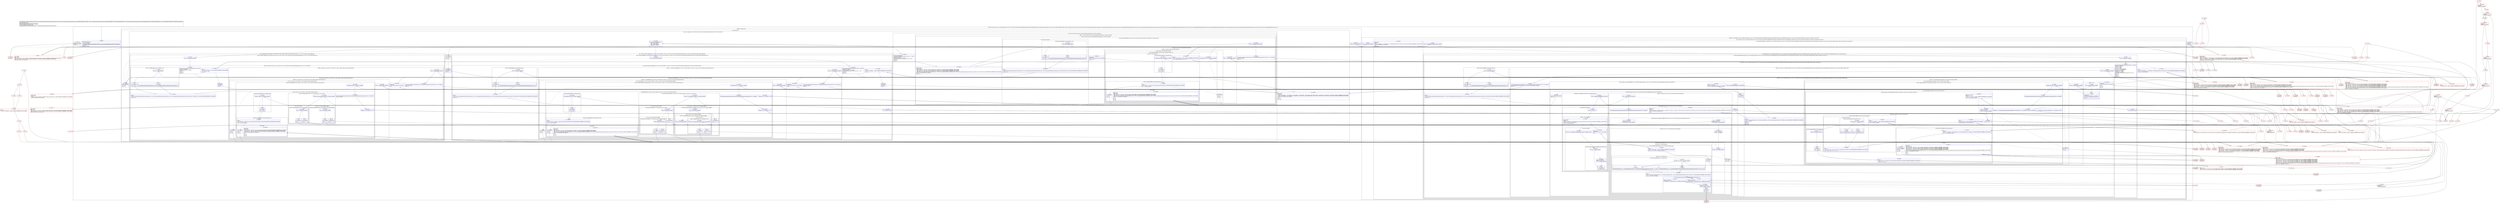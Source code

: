 digraph "CFG forcom.google.android.gms.internal.ads.zzrg.zza([Lcom\/google\/android\/gms\/internal\/ads\/zzlp;[Lcom\/google\/android\/gms\/internal\/ads\/zzrb;[[[I)[Lcom\/google\/android\/gms\/internal\/ads\/zzrm;" {
subgraph cluster_Region_738132381 {
label = "R(5:0|(2:(2:(5:6|(6:9|(1:12)|(1:17)(4:58|(3:61|(6:65|(1:(4:74|(1:77)(1:87)|78|(1:83)))|237|(0)(0)|78|83)|84)|(2:90|(3:92|(1:95)(0)|96))|97)|18|(3:(3:23|24|(6:40|42|(1:44)|45|(2:(1:50)(1:101)|51)|(2:56|57)))|238|57)|106)|(1:108)(1:114)|109|110)|112)(0)|113)|116|(3:120|231|141)|233) | DECL_VAR: boolean null, boolean null, com.google.android.gms.internal.ads.zzri null, int null, com.google.android.gms.internal.ads.zzra null, int null, com.google.android.gms.internal.ads.zzri null, int null, int null, int null, int null, com.google.android.gms.internal.ads.zzri null, int null, int null, com.google.android.gms.internal.ads.zzra null, com.google.android.gms.internal.ads.zzri null, java.util.ArrayList null, int null, com.google.android.gms.internal.ads.zzra null, int null, int null, int null, android.graphics.Point null, int null\l";
node [shape=record,color=blue];
Node_0 [shape=record,label="{0\:\ 0x0000|MTH_ENTER_BLOCK\l|int r19 = r34.length\lcom.google.android.gms.internal.ads.zzrm[] r20 = new com.google.android.gms.internal.ads.zzrm[r19]\lcom.google.android.gms.internal.ads.zzrh com.google.android.gms.internal.ads.zzrh r2 = r33.zzbld.get()\lint r18 = 0\lboolean r3 = false\l}"];
subgraph cluster_LoopRegion_279198528 {
label = "LOOP:0: (2:(2:(5:6|(6:9|(1:12)|(1:17)(4:58|(3:61|(6:65|(1:(4:74|(1:77)(1:87)|78|(1:83)))|237|(0)(0)|78|83)|84)|(2:90|(3:92|(1:95)(0)|96))|97)|18|(3:(3:23|24|(6:40|42|(1:44)|45|(2:(1:50)(1:101)|51)|(2:56|57)))|238|57)|106)|(1:108)(1:114)|109|110)|112)(0)|113)";
node [shape=record,color=blue];
Node_2 [shape=record,label="{2\:\ 0x001e|if (r18 \< r19) goto L_0x0020\l}"];
subgraph cluster_Region_246678553 {
label = "R(2:(2:(5:6|(6:9|(1:12)|(1:17)(4:58|(3:61|(6:65|(1:(4:74|(1:77)(1:87)|78|(1:83)))|237|(0)(0)|78|83)|84)|(2:90|(3:92|(1:95)(0)|96))|97)|18|(3:(3:23|24|(6:40|42|(1:44)|45|(2:(1:50)(1:101)|51)|(2:56|57)))|238|57)|106)|(1:108)(1:114)|109|110)|112)(0)|113)";
node [shape=record,color=blue];
subgraph cluster_IfRegion_1969287185 {
label = "IF [B:4:0x0027] THEN: R(2:(5:6|(6:9|(1:12)|(1:17)(4:58|(3:61|(6:65|(1:(4:74|(1:77)(1:87)|78|(1:83)))|237|(0)(0)|78|83)|84)|(2:90|(3:92|(1:95)(0)|96))|97)|18|(3:(3:23|24|(6:40|42|(1:44)|45|(2:(1:50)(1:101)|51)|(2:56|57)))|238|57)|106)|(1:108)(1:114)|109|110)|112) ELSE: R(0)";
node [shape=record,color=blue];
Node_4 [shape=record,label="{4\:\ 0x0027|if (2 == r34[r18].getTrackType()) goto L_0x0029\l}"];
subgraph cluster_Region_1006906414 {
label = "R(2:(5:6|(6:9|(1:12)|(1:17)(4:58|(3:61|(6:65|(1:(4:74|(1:77)(1:87)|78|(1:83)))|237|(0)(0)|78|83)|84)|(2:90|(3:92|(1:95)(0)|96))|97)|18|(3:(3:23|24|(6:40|42|(1:44)|45|(2:(1:50)(1:101)|51)|(2:56|57)))|238|57)|106)|(1:108)(1:114)|109|110)|112)";
node [shape=record,color=blue];
subgraph cluster_IfRegion_1400274440 {
label = "IF [B:5:0x0029] THEN: R(5:6|(6:9|(1:12)|(1:17)(4:58|(3:61|(6:65|(1:(4:74|(1:77)(1:87)|78|(1:83)))|237|(0)(0)|78|83)|84)|(2:90|(3:92|(1:95)(0)|96))|97)|18|(3:(3:23|24|(6:40|42|(1:44)|45|(2:(1:50)(1:101)|51)|(2:56|57)))|238|57)|106)|(1:108)(1:114)|109|110) ELSE: null";
node [shape=record,color=blue];
Node_5 [shape=record,label="{5\:\ 0x0029|if (r3 == false) goto L_0x002b\l}"];
subgraph cluster_Region_1184149503 {
label = "R(5:6|(6:9|(1:12)|(1:17)(4:58|(3:61|(6:65|(1:(4:74|(1:77)(1:87)|78|(1:83)))|237|(0)(0)|78|83)|84)|(2:90|(3:92|(1:95)(0)|96))|97)|18|(3:(3:23|24|(6:40|42|(1:44)|45|(2:(1:50)(1:101)|51)|(2:56|57)))|238|57)|106)|(1:108)(1:114)|109|110)";
node [shape=record,color=blue];
Node_6 [shape=record,label="{6\:\ 0x002b|com.google.android.gms.internal.ads.zzrb r21 = r35[r18]\lint[][] r22 = r36[r18]\lint r23 = r2.zzbli\lint r24 = r2.zzblj\lint r25 = r2.zzblk\lint int r15 = r2.viewportWidth\lint r16 = r2.viewportHeight\lboolean r26 = r2.zzbln\lboolean r27 = r2.zzbll\lboolean r28 = r2.zzblm\lcom.google.android.gms.internal.ads.zzra r9 = null\lint r7 = 0\lint r6 = 0\lint r5 = \-1\lint r4 = \-1\lint r12 = 0\l}"];
subgraph cluster_LoopRegion_4303595 {
label = "LOOP:1: (6:9|(1:12)|(1:17)(4:58|(3:61|(6:65|(1:(4:74|(1:77)(1:87)|78|(1:83)))|237|(0)(0)|78|83)|84)|(2:90|(3:92|(1:95)(0)|96))|97)|18|(3:(3:23|24|(6:40|42|(1:44)|45|(2:(1:50)(1:101)|51)|(2:56|57)))|238|57)|106)";
node [shape=record,color=blue];
Node_8 [shape=record,label="{8\:\ 0x0058|if (r12 \< r21.length) goto L_0x005a\l}"];
subgraph cluster_Region_1869455832 {
label = "R(6:9|(1:12)|(1:17)(4:58|(3:61|(6:65|(1:(4:74|(1:77)(1:87)|78|(1:83)))|237|(0)(0)|78|83)|84)|(2:90|(3:92|(1:95)(0)|96))|97)|18|(3:(3:23|24|(6:40|42|(1:44)|45|(2:(1:50)(1:101)|51)|(2:56|57)))|238|57)|106)";
node [shape=record,color=blue];
Node_9 [shape=record,label="{9\:\ 0x005a|com.google.android.gms.internal.ads.zzra com.google.android.gms.internal.ads.zzra r10 = r21.zzbg(r12)\ljava.util.ArrayList java.util.ArrayList r14 = new java.util.ArrayList(r10.length)\lint r3 = 0\l}"];
subgraph cluster_LoopRegion_798531976 {
label = "LOOP:2: (1:12)";
node [shape=record,color=blue];
Node_11 [shape=record,label="{11\:\ 0x006a|if (r3 \< r10.length) goto L_0x006c\l}"];
subgraph cluster_Region_1815250612 {
label = "R(1:12)";
node [shape=record,color=blue];
Node_12 [shape=record,label="{12\:\ 0x006c|LOOP_END\lLOOP:2: B:10:0x0068\-\>B:12:0x006c\l|r14.add(java.lang.Integer.valueOf(r3))\lr3++\l}"];
}
}
subgraph cluster_IfRegion_686383169 {
label = "IF [B:14:0x0079, B:16:0x0080] THEN: R(1:17) ELSE: R(4:58|(3:61|(6:65|(1:(4:74|(1:77)(1:87)|78|(1:83)))|237|(0)(0)|78|83)|84)|(2:90|(3:92|(1:95)(0)|96))|97)";
node [shape=record,color=blue];
Node_14 [shape=record,label="{14\:\ 0x0079|if (r15 == Integer.MAX_VALUE) goto L_0x0082\l}"];
Node_16 [shape=record,label="{16\:\ 0x0080|ADDED_TO_REGION\l|if (r16 == Integer.MAX_VALUE) goto L_0x0082\l}"];
subgraph cluster_Region_906630311 {
label = "R(1:17)";
node [shape=record,color=blue];
Node_17 [shape=record,label="{17\:\ 0x0082|r13 = r14\l}"];
}
subgraph cluster_Region_831784674 {
label = "R(4:58|(3:61|(6:65|(1:(4:74|(1:77)(1:87)|78|(1:83)))|237|(0)(0)|78|83)|84)|(2:90|(3:92|(1:95)(0)|96))|97)";
node [shape=record,color=blue];
Node_58 [shape=record,label="{58\:\ 0x0116|int r8 = Integer.MAX_VALUE\lint r3 = 0\l}"];
subgraph cluster_LoopRegion_1248141083 {
label = "LOOP:4: (3:61|(6:65|(1:(4:74|(1:77)(1:87)|78|(1:83)))|237|(0)(0)|78|83)|84)";
node [shape=record,color=blue];
Node_60 [shape=record,label="{60\:\ 0x011c|if (r3 \< r10.length) goto L_0x011e\l}"];
subgraph cluster_Region_856505832 {
label = "R(3:61|(6:65|(1:(4:74|(1:77)(1:87)|78|(1:83)))|237|(0)(0)|78|83)|84)";
node [shape=record,color=blue];
Node_61 [shape=record,label="{61\:\ 0x011e|com.google.android.gms.internal.ads.zzlh com.google.android.gms.internal.ads.zzlh r29 = r10.zzbf(r3)\l}"];
subgraph cluster_IfRegion_1325773315 {
label = "IF [B:62:0x0126, B:64:0x012c] THEN: R(6:65|(1:(4:74|(1:77)(1:87)|78|(1:83)))|237|(0)(0)|78|83) ELSE: null";
node [shape=record,color=blue];
Node_62 [shape=record,label="{62\:\ 0x0126|ADDED_TO_REGION\l|if (r29.width \> 0) goto L_0x0128\l}"];
Node_64 [shape=record,label="{64\:\ 0x012c|ADDED_TO_REGION\l|if (r29.height \> 0) goto L_0x012e\l}"];
subgraph cluster_Region_293356861 {
label = "R(6:65|(1:(4:74|(1:77)(1:87)|78|(1:83)))|237|(0)(0)|78|83)";
node [shape=record,color=blue];
Node_65 [shape=record,label="{65\:\ 0x012e|int r30 = r29.width\lint r31 = r29.height\l}"];
subgraph cluster_IfRegion_1928643643 {
label = "IF [B:66:0x013a] THEN: R(1:(4:74|(1:77)(1:87)|78|(1:83))) ELSE: null";
node [shape=record,color=blue];
Node_66 [shape=record,label="{66\:\ 0x013a|if (r26 == true) goto L_0x013c\l}"];
subgraph cluster_Region_281885254 {
label = "R(1:(4:74|(1:77)(1:87)|78|(1:83)))";
node [shape=record,color=blue];
subgraph cluster_IfRegion_628261189 {
label = "IF [B:73:0x0149] THEN: R(4:74|(1:77)(1:87)|78|(1:83)) ELSE: null";
node [shape=record,color=blue];
Node_73 [shape=record,label="{73\:\ 0x0149|PHI: r11 \l  PHI: (r11v38 boolean) =  binds: [] A[DONT_GENERATE, DONT_INLINE]\l|if ((r30 \> r31) != (r15 \> r16)) goto L_0x014b\l}"];
subgraph cluster_Region_663983954 {
label = "R(4:74|(1:77)(1:87)|78|(1:83))";
node [shape=record,color=blue];
Node_74 [shape=record,label="{74\:\ 0x014b|r13 = r15\lr17 = r16\l}"];
subgraph cluster_IfRegion_531968889 {
label = "IF [B:76:0x0154] THEN: R(1:77) ELSE: R(1:87)";
node [shape=record,color=blue];
Node_76 [shape=record,label="{76\:\ 0x0154|if ((r30 * r13) \< (r31 * r17)) goto L_0x01af\l}"];
subgraph cluster_Region_767456923 {
label = "R(1:77)";
node [shape=record,color=blue];
Node_77 [shape=record,label="{77\:\ 0x0156|android.graphics.Point r11 = new android.graphics.Point(r17, com.google.android.gms.internal.ads.zzsy.zzb(r17 * r31, r30))\l}"];
}
subgraph cluster_Region_722581203 {
label = "R(1:87)";
node [shape=record,color=blue];
Node_87 [shape=record,label="{87\:\ 0x01af|android.graphics.Point r11 = new android.graphics.Point(com.google.android.gms.internal.ads.zzsy.zzb(r13 * r30, r31), r13)\l}"];
}
}
Node_78 [shape=record,label="{78\:\ 0x0165|PHI: r11 \l  PHI: (r11v30 android.graphics.Point) = (r11v29 android.graphics.Point), (r11v35 android.graphics.Point) binds: [B:87:0x01af, B:77:0x0156] A[DONT_GENERATE, DONT_INLINE]\l|int r13 = r29.width * r29.height\l}"];
subgraph cluster_IfRegion_1806133474 {
label = "IF [B:79:0x018e, B:81:0x01a1, B:82:0x01a3] THEN: R(1:83) ELSE: null";
node [shape=record,color=blue];
Node_79 [shape=record,label="{79\:\ 0x018e|ADDED_TO_REGION\l|if (r29.width \>= ((int) (((float) r11.x) * 0.98f))) goto L_0x0190\l}"];
Node_81 [shape=record,label="{81\:\ 0x01a1|ADDED_TO_REGION\l|if (r29.height \>= ((int) (((float) r11.y) * 0.98f))) goto L_0x01a3\l}"];
Node_82 [shape=record,label="{82\:\ 0x01a3|ADDED_TO_REGION\l|if (r13 \< r8) goto L_0x01a5\l}"];
subgraph cluster_Region_75777364 {
label = "R(1:83)";
node [shape=record,color=blue];
Node_83 [shape=record,label="{83\:\ 0x01a5|r8 = r13\l}"];
}
}
}
}
}
}
Node_237 [shape=record,label="{237\:\ 0x03d5|r13 = r16\lr17 = r15\l}"];
subgraph cluster_IfRegion_1231457304 {
label = "IF [B:76:0x0154] THEN: R(0) ELSE: R(0)";
node [shape=record,color=blue];
Node_76 [shape=record,label="{76\:\ 0x0154|if ((r30 * r13) \< (r31 * r17)) goto L_0x01af\l}"];
subgraph cluster_Region_213371457 {
label = "R(0)";
node [shape=record,color=blue];
}
subgraph cluster_Region_1362363462 {
label = "R(0)";
node [shape=record,color=blue];
}
}
Node_78 [shape=record,label="{78\:\ 0x0165|PHI: r11 \l  PHI: (r11v30 android.graphics.Point) = (r11v29 android.graphics.Point), (r11v35 android.graphics.Point) binds: [B:87:0x01af, B:77:0x0156] A[DONT_GENERATE, DONT_INLINE]\l|int r13 = r29.width * r29.height\l}"];
Node_83 [shape=record,label="{83\:\ 0x01a5|r8 = r13\l}"];
}
}
Node_84 [shape=record,label="{84\:\ 0x01a6|LOOP_END\lPHI: r8 \l  PHI: (r8v29 int) = (r8v28 int), (r8v28 int), (r8v28 int), (r8v28 int), (r8v28 int), (r8v30 int) binds: [B:249:0x01a6, B:250:0x01a6, B:251:0x01a6, B:252:0x01a6, B:253:0x01a6, B:248:0x01a6] A[DONT_GENERATE, DONT_INLINE]\lLOOP:4: B:59:0x011a\-\>B:84:0x01a6\l|r3++\l}"];
}
}
subgraph cluster_IfRegion_50739195 {
label = "IF [B:89:0x01c4] THEN: R(2:90|(3:92|(1:95)(0)|96)) ELSE: null";
node [shape=record,color=blue];
Node_89 [shape=record,label="{89\:\ 0x01c4|if (r8 != Integer.MAX_VALUE) goto L_0x01c6\l}"];
subgraph cluster_Region_1331877868 {
label = "R(2:90|(3:92|(1:95)(0)|96))";
node [shape=record,color=blue];
Node_90 [shape=record,label="{90\:\ 0x01c6|int r11 = r14.size() \- 1\l}"];
subgraph cluster_LoopRegion_790805476 {
label = "LOOP:5: (3:92|(1:95)(0)|96)";
node [shape=record,color=blue];
Node_91 [shape=record,label="{91\:\ 0x01cd|LOOP_START\lPHI: r11 \l  PHI: (r11v24 int) = (r11v23 int), (r11v25 int) binds: [B:90:0x01c6, B:96:0x01e9] A[DONT_GENERATE, DONT_INLINE]\lLOOP:5: B:91:0x01cd\-\>B:96:0x01e9\l|if (r11 \>= 0) goto L_0x01cf\l}"];
subgraph cluster_Region_1689498702 {
label = "R(3:92|(1:95)(0)|96)";
node [shape=record,color=blue];
Node_92 [shape=record,label="{92\:\ 0x01cf|int int r3 = r10.zzbf(((java.lang.Integer) r14.get(r11)).intValue()).zzhc()\l}"];
subgraph cluster_IfRegion_1762522259 {
label = "IF [B:93:0x01e2, B:94:0x01e4] THEN: R(1:95) ELSE: R(0)";
node [shape=record,color=blue];
Node_93 [shape=record,label="{93\:\ 0x01e2|if (r3 == \-1) goto L_0x01e6\l}"];
Node_94 [shape=record,label="{94\:\ 0x01e4|ADDED_TO_REGION\l|if (r3 \> r8) goto L_0x01e6\l}"];
subgraph cluster_Region_1474138002 {
label = "R(1:95)";
node [shape=record,color=blue];
Node_95 [shape=record,label="{95\:\ 0x01e6|r14.remove(r11)\l}"];
}
subgraph cluster_Region_893181417 {
label = "R(0)";
node [shape=record,color=blue];
}
}
Node_96 [shape=record,label="{96\:\ 0x01e9|LOOP_END\lLOOP:5: B:91:0x01cd\-\>B:96:0x01e9\l|r11\-\-\l}"];
}
}
}
}
Node_97 [shape=record,label="{97\:\ 0x01ed|r13 = r14\l}"];
}
}
Node_18 [shape=record,label="{18\:\ 0x0083|PHI: r13 \l  PHI: (r13v3 java.util.ArrayList) = (r13v4 java.util.ArrayList), (r13v5 java.util.ArrayList) binds: [B:17:0x0082, B:97:0x01ed] A[DONT_GENERATE, DONT_INLINE]\l|int[] r17 = r22[r12]\lint r8 = 0\lint r3 = r4\lint r4 = r5\lint r5 = r6\l}"];
subgraph cluster_LoopRegion_248372657 {
label = "LOOP:3: (3:(3:23|24|(6:40|42|(1:44)|45|(2:(1:50)(1:101)|51)|(2:56|57)))|238|57)";
node [shape=record,color=blue];
Node_20 [shape=record,label="{20\:\ 0x008b|if (r8 \< r10.length) goto L_0x008d\l}"];
subgraph cluster_Region_1602753128 {
label = "R(3:(3:23|24|(6:40|42|(1:44)|45|(2:(1:50)(1:101)|51)|(2:56|57)))|238|57)";
node [shape=record,color=blue];
subgraph cluster_IfRegion_2016361899 {
label = "IF [B:22:0x0095] THEN: R(3:23|24|(6:40|42|(1:44)|45|(2:(1:50)(1:101)|51)|(2:56|57))) ELSE: null";
node [shape=record,color=blue];
Node_22 [shape=record,label="{22\:\ 0x0095|if (zzf(r17[r8], r28) == true) goto L_0x0097\l}"];
subgraph cluster_Region_438673298 {
label = "R(3:23|24|(6:40|42|(1:44)|45|(2:(1:50)(1:101)|51)|(2:56|57)))";
node [shape=record,color=blue];
Node_23 [shape=record,label="{23\:\ 0x0097|com.google.android.gms.internal.ads.zzlh com.google.android.gms.internal.ads.zzlh r29 = r10.zzbf(r8)\l}"];
Node_24 [shape=record,label="{24\:\ 0x00a3|boolean r14 = r13.contains(java.lang.Integer.valueOf(r8)) && (r29.width == \-1 \|\| r29.width \<= r23) && ((r29.height == \-1 \|\| r29.height \<= r24) && (r29.zzatm == \-1 \|\| r29.zzatm \<= r25))\l}"];
subgraph cluster_IfRegion_1136466825 {
label = "IF [B:38:0x00d4, B:39:0x00d6] THEN: R(6:40|42|(1:44)|45|(2:(1:50)(1:101)|51)|(2:56|57)) ELSE: null";
node [shape=record,color=blue];
Node_38 [shape=record,label="{38\:\ 0x00d4|ADDED_TO_REGION\lPHI: r14 \l  PHI: (r14v5 boolean) =  binds: [] A[DONT_GENERATE, DONT_INLINE]\l|if (r14 == true) goto L_0x00d8\l}"];
Node_39 [shape=record,label="{39\:\ 0x00d6|ADDED_TO_REGION\l|if (r27 == true) goto L_0x00d8\l}"];
subgraph cluster_Region_1754299019 {
label = "R(6:40|42|(1:44)|45|(2:(1:50)(1:101)|51)|(2:56|57))";
node [shape=record,color=blue];
Node_40 [shape=record,label="{40\:\ 0x00d8|int r6 = r14 ? 2 : 1\l}"];
Node_42 [shape=record,label="{42\:\ 0x00db|PHI: r6 \l  PHI: (r6v30 int) =  binds: [] A[DONT_GENERATE, DONT_INLINE]\l|boolean boolean r30 = zzf(r17[r8], false)\l}"];
subgraph cluster_IfRegion_2098375542 {
label = "IF [B:43:0x00e5] THEN: R(1:44) ELSE: null";
node [shape=record,color=blue];
Node_43 [shape=record,label="{43\:\ 0x00e5|if (r30 == true) goto L_0x00e7\l}"];
subgraph cluster_Region_2105690583 {
label = "R(1:44)";
node [shape=record,color=blue];
Node_44 [shape=record,label="{44\:\ 0x00e7|r6 += 1000\l}"];
}
}
Node_45 [shape=record,label="{45\:\ 0x00e9|PHI: r6 \l  PHI: (r6v31 int) = (r6v30 int), (r6v33 int) binds: [B:43:0x00e5, B:44:0x00e7] A[DONT_GENERATE, DONT_INLINE]\l|boolean r11 = r6 \> r5\l}"];
subgraph cluster_IfRegion_332424282 {
label = "IF [B:47:0x00ec] THEN: R(2:(1:50)(1:101)|51) ELSE: null";
node [shape=record,color=blue];
Node_47 [shape=record,label="{47\:\ 0x00ec|PHI: r11 \l  PHI: (r11v6 boolean) =  binds: [] A[DONT_GENERATE, DONT_INLINE]\l|if (r6 == r5) goto L_0x00ee\l}"];
subgraph cluster_Region_2044858343 {
label = "R(2:(1:50)(1:101)|51)";
node [shape=record,color=blue];
subgraph cluster_IfRegion_1389826534 {
label = "IF [B:49:0x00f2] THEN: R(1:50) ELSE: R(1:101)";
node [shape=record,color=blue];
Node_49 [shape=record,label="{49\:\ 0x00f2|if (r29.zzhc() != r3) goto L_0x00f4\l}"];
subgraph cluster_Region_1775088945 {
label = "R(1:50)";
node [shape=record,color=blue];
Node_50 [shape=record,label="{50\:\ 0x00f4|int r11 = zzf(r29.zzhc(), r3)\l}"];
}
subgraph cluster_Region_2021592572 {
label = "R(1:101)";
node [shape=record,color=blue];
Node_101 [shape=record,label="{101\:\ 0x01fa|int r11 = zzf(r29.zzatm, r4)\l}"];
}
}
Node_51 [shape=record,label="{51\:\ 0x00fc|PHI: r11 \l  PHI: (r11v11 int) = (r11v10 int), (r11v17 int) binds: [B:101:0x01fa, B:50:0x00f4] A[DONT_GENERATE, DONT_INLINE]\l|r11 = (!r30 \|\| !r14) ? r11 \< 0 : r11 \> 0\l}"];
}
}
subgraph cluster_IfRegion_1844503098 {
label = "IF [B:55:0x0103] THEN: R(2:56|57) ELSE: null";
node [shape=record,color=blue];
Node_55 [shape=record,label="{55\:\ 0x0103|PHI: r11 \l  PHI: (r11v7 boolean) = (r11v6 boolean), (r11v13 boolean) binds: [B:47:0x00ec, B:104:0x0209] A[DONT_GENERATE, DONT_INLINE]\l|if (r11 == true) goto L_0x0105\l}"];
subgraph cluster_Region_193583678 {
label = "R(2:56|57)";
node [shape=record,color=blue];
Node_56 [shape=record,label="{56\:\ 0x0105|int r4 = r29.zzatm\lint r3 = r29.zzhc()\lr5 = r6\lr7 = r10\lr6 = r8\l}"];
Node_57 [shape=record,label="{57\:\ 0x0110|LOOP_END\lPHI: r3 r4 r5 r6 r7 \l  PHI: (r3v74 int) = (r3v73 int), (r3v75 int) binds: [B:246:0x0110, B:245:0x0110] A[DONT_GENERATE, DONT_INLINE]\l  PHI: (r4v53 int) = (r4v51 int), (r4v54 int) binds: [B:246:0x0110, B:245:0x0110] A[DONT_GENERATE, DONT_INLINE]\l  PHI: (r5v25 int) = (r5v23 int), (r5v26 int) binds: [B:246:0x0110, B:245:0x0110] A[DONT_GENERATE, DONT_INLINE]\l  PHI: (r6v25 int) = (r6v24 int), (r6v32 int) binds: [B:246:0x0110, B:245:0x0110] A[DONT_GENERATE, DONT_INLINE]\l  PHI: (r7v13 com.google.android.gms.internal.ads.zzra) = (r7v12 com.google.android.gms.internal.ads.zzra), (r7v15 com.google.android.gms.internal.ads.zzra) binds: [B:246:0x0110, B:245:0x0110] A[DONT_GENERATE, DONT_INLINE]\lLOOP:3: B:19:0x0089\-\>B:57:0x0110\l|r8++\lr9 = r7\lr7 = r6\l}"];
}
}
}
}
}
}
Node_238 [shape=record,label="{238\:\ 0x03db|r6 = r7\lr7 = r9\l}"];
Node_57 [shape=record,label="{57\:\ 0x0110|LOOP_END\lPHI: r3 r4 r5 r6 r7 \l  PHI: (r3v74 int) = (r3v73 int), (r3v75 int) binds: [B:246:0x0110, B:245:0x0110] A[DONT_GENERATE, DONT_INLINE]\l  PHI: (r4v53 int) = (r4v51 int), (r4v54 int) binds: [B:246:0x0110, B:245:0x0110] A[DONT_GENERATE, DONT_INLINE]\l  PHI: (r5v25 int) = (r5v23 int), (r5v26 int) binds: [B:246:0x0110, B:245:0x0110] A[DONT_GENERATE, DONT_INLINE]\l  PHI: (r6v25 int) = (r6v24 int), (r6v32 int) binds: [B:246:0x0110, B:245:0x0110] A[DONT_GENERATE, DONT_INLINE]\l  PHI: (r7v13 com.google.android.gms.internal.ads.zzra) = (r7v12 com.google.android.gms.internal.ads.zzra), (r7v15 com.google.android.gms.internal.ads.zzra) binds: [B:246:0x0110, B:245:0x0110] A[DONT_GENERATE, DONT_INLINE]\lLOOP:3: B:19:0x0089\-\>B:57:0x0110\l|r8++\lr9 = r7\lr7 = r6\l}"];
}
}
Node_106 [shape=record,label="{106\:\ 0x020f|LOOP_END\lLOOP:1: B:7:0x0054\-\>B:106:0x020f\l|r12++\lr6 = r5\lr5 = r4\lr4 = r3\l}"];
}
}
subgraph cluster_IfRegion_1950497603 {
label = "IF [B:107:0x0217] THEN: R(1:108) ELSE: R(1:114)";
node [shape=record,color=blue];
Node_107 [shape=record,label="{107\:\ 0x0217|if (r9 == null) goto L_0x0219\l}"];
subgraph cluster_Region_807206577 {
label = "R(1:108)";
node [shape=record,color=blue];
Node_108 [shape=record,label="{108\:\ 0x0219|r3 = null\l}"];
}
subgraph cluster_Region_1963037189 {
label = "R(1:114)";
node [shape=record,color=blue];
Node_114 [shape=record,label="{114\:\ 0x022b|com.google.android.gms.internal.ads.zzri r3 = new com.google.android.gms.internal.ads.zzri(r9, r7)\l}"];
}
}
Node_109 [shape=record,label="{109\:\ 0x021a|PHI: r3 \l  PHI: (r3v63 com.google.android.gms.internal.ads.zzri) = (r3v62 com.google.android.gms.internal.ads.zzri), (r3v67 com.google.android.gms.internal.ads.zzri) binds: [B:114:0x022b, B:108:0x0219] A[DONT_GENERATE, DONT_INLINE]\l|r20[r18] = r3\l}"];
Node_110 [shape=record,label="{110\:\ 0x021e|r3 = r20[r18] != null\l}"];
}
}
Node_112 [shape=record,label="{112\:\ 0x0221|PHI: r3 \l  PHI: (r3v59 boolean) = (r3v2 boolean), (r3v66 boolean) binds: [B:5:0x0029, B:111:0x0220] A[DONT_GENERATE, DONT_INLINE]\l|int int r4 = r35[r18].length\l}"];
}
subgraph cluster_Region_1289408002 {
label = "R(0)";
node [shape=record,color=blue];
}
}
Node_113 [shape=record,label="{113\:\ 0x0225|LOOP_END\lPHI: r3 \l  PHI: (r3v58 boolean) = (r3v2 boolean), (r3v59 boolean) binds: [B:241:0x0225, B:240:0x0225] A[DONT_GENERATE, DONT_INLINE]\lLOOP:0: B:1:0x001a\-\>B:113:0x0225\l|r18++\l}"];
}
}
Node_116 [shape=record,label="{116\:\ 0x0233|boolean r11 = false\lboolean r10 = false\lint r12 = 0\l}"];
subgraph cluster_LoopRegion_693768534 {
label = "LOOP:6: (3:120|231|141)";
node [shape=record,color=blue];
Node_118 [shape=record,label="{118\:\ 0x0239|if (r12 \< r19) goto L_0x023b\l}"];
subgraph cluster_Region_2110532787 {
label = "R(3:120|231|141)";
node [shape=record,color=blue];
subgraph cluster_SwitchRegion_1853172439 {
label = "Switch: 3, default: R(2:121|(2:122|(3:124|(3:(3:132|(1:136)|(2:138|139))|234|139)|227)(2:(1:229)(1:232)|230)))";
node [shape=record,color=blue];
Node_120 [shape=record,label="{120\:\ 0x0241|switch(r34[r12].getTrackType()) \{\l    case 1: goto L_0x0297;\l    case 2: goto L_0x028f;\l    case 3: goto L_0x0319;\l    default: goto L_0x0244;\l\}\l}"];
subgraph cluster_Region_2123231258 {
label = "R(1:(6:143|(3:146|(3:(5:151|152|(1:(1:157)(1:165))(1:(1:167)(1:168))|(1:160)|(2:162|163))|236|163)|169)|(1:172)(1:177)|173|176|259)) | FALL_THROUGH\l";
node [shape=record,color=blue];
subgraph cluster_IfRegion_266255203 {
label = "IF [B:142:0x0297] THEN: R(6:143|(3:146|(3:(5:151|152|(1:(1:157)(1:165))(1:(1:167)(1:168))|(1:160)|(2:162|163))|236|163)|169)|(1:172)(1:177)|173|176|259) ELSE: null";
node [shape=record,color=blue];
Node_142 [shape=record,label="{142\:\ 0x0297|if (r11 == false) goto L_0x0299\l}"];
subgraph cluster_Region_364166489 {
label = "R(6:143|(3:146|(3:(5:151|152|(1:(1:157)(1:165))(1:(1:167)(1:168))|(1:160)|(2:162|163))|236|163)|169)|(1:172)(1:177)|173|176|259)";
node [shape=record,color=blue];
Node_143 [shape=record,label="{143\:\ 0x0299|com.google.android.gms.internal.ads.zzrb r9 = r35[r12]\lint[][] r11 = r36[r12]\lboolean boolean r13 = r2.zzblm\lint r6 = \-1\lint r5 = \-1\lint r4 = 0\lint r3 = 0\l}"];
subgraph cluster_LoopRegion_1739616333 {
label = "LOOP:9: (3:146|(3:(5:151|152|(1:(1:157)(1:165))(1:(1:167)(1:168))|(1:160)|(2:162|163))|236|163)|169)";
node [shape=record,color=blue];
Node_145 [shape=record,label="{145\:\ 0x02a5|if (r3 \< r9.length) goto L_0x02a7\l}"];
subgraph cluster_Region_240519475 {
label = "R(3:146|(3:(5:151|152|(1:(1:157)(1:165))(1:(1:167)(1:168))|(1:160)|(2:162|163))|236|163)|169)";
node [shape=record,color=blue];
Node_146 [shape=record,label="{146\:\ 0x02a7|com.google.android.gms.internal.ads.zzra com.google.android.gms.internal.ads.zzra r14 = r9.zzbg(r3)\lint[] r15 = r11[r3]\lint r7 = 0\l}"];
subgraph cluster_LoopRegion_1439895477 {
label = "LOOP:10: (3:(5:151|152|(1:(1:157)(1:165))(1:(1:167)(1:168))|(1:160)|(2:162|163))|236|163)";
node [shape=record,color=blue];
Node_148 [shape=record,label="{148\:\ 0x02b0|if (r7 \< r14.length) goto L_0x02b2\l}"];
subgraph cluster_Region_1493527577 {
label = "R(3:(5:151|152|(1:(1:157)(1:165))(1:(1:167)(1:168))|(1:160)|(2:162|163))|236|163)";
node [shape=record,color=blue];
subgraph cluster_IfRegion_57853028 {
label = "IF [B:150:0x02b8] THEN: R(5:151|152|(1:(1:157)(1:165))(1:(1:167)(1:168))|(1:160)|(2:162|163)) ELSE: null";
node [shape=record,color=blue];
Node_150 [shape=record,label="{150\:\ 0x02b8|if (zzf(r15[r7], r13) == true) goto L_0x02ba\l}"];
subgraph cluster_Region_384490171 {
label = "R(5:151|152|(1:(1:157)(1:165))(1:(1:167)(1:168))|(1:160)|(2:162|163))";
node [shape=record,color=blue];
Node_151 [shape=record,label="{151\:\ 0x02ba|com.google.android.gms.internal.ads.zzlh com.google.android.gms.internal.ads.zzlh r16 = r14.zzbf(r7)\lint r17 = r15[r7]\l}"];
Node_152 [shape=record,label="{152\:\ 0x02c6|boolean r8 = (r16.zzaub & 1) != 0\l}"];
subgraph cluster_IfRegion_1702471355 {
label = "IF [B:155:0x02d3] THEN: R(1:(1:157)(1:165)) ELSE: R(1:(1:167)(1:168))";
node [shape=record,color=blue];
Node_155 [shape=record,label="{155\:\ 0x02d3|if (zza(r16, (java.lang.String) null) == true) goto L_0x02d5\l}"];
subgraph cluster_Region_258661817 {
label = "R(1:(1:157)(1:165))";
node [shape=record,color=blue];
subgraph cluster_IfRegion_688453169 {
label = "IF [B:156:0x02d5] THEN: R(1:157) ELSE: R(1:165)";
node [shape=record,color=blue];
Node_156 [shape=record,label="{156\:\ 0x02d5|if (r8 == true) goto L_0x02d7\l}"];
subgraph cluster_Region_496706223 {
label = "R(1:157)";
node [shape=record,color=blue];
Node_157 [shape=record,label="{157\:\ 0x02d7|r8 = 4\l}"];
}
subgraph cluster_Region_1130156647 {
label = "R(1:165)";
node [shape=record,color=blue];
Node_165 [shape=record,label="{165\:\ 0x02f4|r8 = 3\l}"];
}
}
}
subgraph cluster_Region_1550486056 {
label = "R(1:(1:167)(1:168)) | ELSE_IF_CHAIN\l";
node [shape=record,color=blue];
subgraph cluster_IfRegion_1769463465 {
label = "IF [B:166:0x02f6] THEN: R(1:167) ELSE: R(1:168) | ELSE_IF_CHAIN\l";
node [shape=record,color=blue];
Node_166 [shape=record,label="{166\:\ 0x02f6|if (r8 == true) goto L_0x02f8\l}"];
subgraph cluster_Region_2061376733 {
label = "R(1:167)";
node [shape=record,color=blue];
Node_167 [shape=record,label="{167\:\ 0x02f8|r8 = 2\l}"];
}
subgraph cluster_Region_1100214594 {
label = "R(1:168)";
node [shape=record,color=blue];
Node_168 [shape=record,label="{168\:\ 0x02fa|r8 = 1\l}"];
}
}
}
}
subgraph cluster_IfRegion_1693180862 {
label = "IF [B:159:0x02e2] THEN: R(1:160) ELSE: null";
node [shape=record,color=blue];
Node_159 [shape=record,label="{159\:\ 0x02e2|if (zzf(r17, false) == true) goto L_0x02e4\l}"];
subgraph cluster_Region_344573129 {
label = "R(1:160)";
node [shape=record,color=blue];
Node_160 [shape=record,label="{160\:\ 0x02e4|r8 += 1000\l}"];
}
}
subgraph cluster_IfRegion_1741850179 {
label = "IF [B:161:0x02e6] THEN: R(2:162|163) ELSE: null";
node [shape=record,color=blue];
Node_161 [shape=record,label="{161\:\ 0x02e6|PHI: r8 \l  PHI: (r8v13 int) = (r8v12 int), (r8v15 int) binds: [B:159:0x02e2, B:160:0x02e4] A[DONT_GENERATE, DONT_INLINE]\l|if (r8 \> r4) goto L_0x02e8\l}"];
subgraph cluster_Region_1730473567 {
label = "R(2:162|163)";
node [shape=record,color=blue];
Node_162 [shape=record,label="{162\:\ 0x02e8|r5 = r8\lr6 = r7\lr8 = r3\l}"];
Node_163 [shape=record,label="{163\:\ 0x02eb|LOOP_END\lPHI: r5 r6 r8 \l  PHI: (r5v11 int) = (r5v10 int), (r5v13 int) binds: [B:269:0x02eb, B:268:0x02eb] A[DONT_GENERATE, DONT_INLINE]\l  PHI: (r6v7 int) = (r6v6 int), (r6v9 int) binds: [B:269:0x02eb, B:268:0x02eb] A[DONT_GENERATE, DONT_INLINE]\l  PHI: (r8v5 int) = (r8v4 int), (r8v14 int) binds: [B:269:0x02eb, B:268:0x02eb] A[DONT_GENERATE, DONT_INLINE]\lLOOP:10: B:147:0x02ae\-\>B:163:0x02eb\l|r7++\lr4 = r5\lr5 = r6\lr6 = r8\l}"];
}
}
}
}
Node_236 [shape=record,label="{236\:\ 0x03d0|r8 = r6\lr6 = r5\lr5 = r4\l}"];
Node_163 [shape=record,label="{163\:\ 0x02eb|LOOP_END\lPHI: r5 r6 r8 \l  PHI: (r5v11 int) = (r5v10 int), (r5v13 int) binds: [B:269:0x02eb, B:268:0x02eb] A[DONT_GENERATE, DONT_INLINE]\l  PHI: (r6v7 int) = (r6v6 int), (r6v9 int) binds: [B:269:0x02eb, B:268:0x02eb] A[DONT_GENERATE, DONT_INLINE]\l  PHI: (r8v5 int) = (r8v4 int), (r8v14 int) binds: [B:269:0x02eb, B:268:0x02eb] A[DONT_GENERATE, DONT_INLINE]\lLOOP:10: B:147:0x02ae\-\>B:163:0x02eb\l|r7++\lr4 = r5\lr5 = r6\lr6 = r8\l}"];
}
}
Node_169 [shape=record,label="{169\:\ 0x02fc|LOOP_END\lLOOP:9: B:144:0x02a3\-\>B:169:0x02fc\l|r3++\l}"];
}
}
subgraph cluster_IfRegion_1914060161 {
label = "IF [B:171:0x0300] THEN: R(1:172) ELSE: R(1:177)";
node [shape=record,color=blue];
Node_171 [shape=record,label="{171\:\ 0x0300|if (r6 == \-1) goto L_0x0302\l}"];
subgraph cluster_Region_667212528 {
label = "R(1:172)";
node [shape=record,color=blue];
Node_172 [shape=record,label="{172\:\ 0x0302|r3 = null\l}"];
}
subgraph cluster_Region_1588507354 {
label = "R(1:177)";
node [shape=record,color=blue];
Node_177 [shape=record,label="{177\:\ 0x030d|com.google.android.gms.internal.ads.zzri r3 = new com.google.android.gms.internal.ads.zzri(r9.zzbg(r6), r5)\l}"];
}
}
Node_173 [shape=record,label="{173\:\ 0x0303|PHI: r3 \l  PHI: (r3v24 com.google.android.gms.internal.ads.zzri) = (r3v23 com.google.android.gms.internal.ads.zzri), (r3v30 com.google.android.gms.internal.ads.zzri) binds: [B:177:0x030d, B:172:0x0302] A[DONT_GENERATE, DONT_INLINE]\l|r20[r12] = r3\l}"];
Node_176 [shape=record,label="{176\:\ 0x030a|PHI: r3 \l  PHI: (r3v27 boolean) =  binds: [] A[DONT_GENERATE, DONT_INLINE]\l|r4 = r20[r12] != null\lr3 = r10\l}"];
Node_259 [shape=record,label="{259\:\ 0x0291|SYNTHETIC\l|continue\l}"];
}
}
}
subgraph cluster_Region_312906730 {
label = "R(2:140|258)";
node [shape=record,color=blue];
Node_140 [shape=record,label="{140\:\ 0x028f|r3 = r10\lr4 = r11\l}"];
Node_258 [shape=record,label="{258\:\ 0x0291|SYNTHETIC\l|continue\l}"];
}
subgraph cluster_Region_1188754809 {
label = "R(1:(7:180|(3:183|(3:(6:188|189|192|(1:(1:197)(1:(1:207)(1:208)))(1:(1:210)(1:(1:(1:214)(1:215))))|(1:200)|(2:202|203))|235|203)|216)|(1:218)(1:223)|219|220|222|260)) | FALL_THROUGH\l";
node [shape=record,color=blue];
subgraph cluster_IfRegion_1925200264 {
label = "IF [B:179:0x0319] THEN: R(7:180|(3:183|(3:(6:188|189|192|(1:(1:197)(1:(1:207)(1:208)))(1:(1:210)(1:(1:(1:214)(1:215))))|(1:200)|(2:202|203))|235|203)|216)|(1:218)(1:223)|219|220|222|260) ELSE: null";
node [shape=record,color=blue];
Node_179 [shape=record,label="{179\:\ 0x0319|if (r10 == false) goto L_0x031b\l}"];
subgraph cluster_Region_620489364 {
label = "R(7:180|(3:183|(3:(6:188|189|192|(1:(1:197)(1:(1:207)(1:208)))(1:(1:210)(1:(1:(1:214)(1:215))))|(1:200)|(2:202|203))|235|203)|216)|(1:218)(1:223)|219|220|222|260)";
node [shape=record,color=blue];
Node_180 [shape=record,label="{180\:\ 0x031b|com.google.android.gms.internal.ads.zzrb r13 = r35[r12]\lint[][] r14 = r36[r12]\lboolean boolean r15 = r2.zzblm\lcom.google.android.gms.internal.ads.zzra r7 = null\lint r5 = 0\lint r10 = 0\lint r3 = 0\l}"];
subgraph cluster_LoopRegion_336232921 {
label = "LOOP:11: (3:183|(3:(6:188|189|192|(1:(1:197)(1:(1:207)(1:208)))(1:(1:210)(1:(1:(1:214)(1:215))))|(1:200)|(2:202|203))|235|203)|216)";
node [shape=record,color=blue];
Node_182 [shape=record,label="{182\:\ 0x0329|if (r10 \< r13.length) goto L_0x032b\l}"];
subgraph cluster_Region_848656753 {
label = "R(3:183|(3:(6:188|189|192|(1:(1:197)(1:(1:207)(1:208)))(1:(1:210)(1:(1:(1:214)(1:215))))|(1:200)|(2:202|203))|235|203)|216)";
node [shape=record,color=blue];
Node_183 [shape=record,label="{183\:\ 0x032b|com.google.android.gms.internal.ads.zzra com.google.android.gms.internal.ads.zzra r8 = r13.zzbg(r10)\lint[] r16 = r14[r10]\lint r6 = 0\l}"];
subgraph cluster_LoopRegion_421076229 {
label = "LOOP:12: (3:(6:188|189|192|(1:(1:197)(1:(1:207)(1:208)))(1:(1:210)(1:(1:(1:214)(1:215))))|(1:200)|(2:202|203))|235|203)";
node [shape=record,color=blue];
Node_185 [shape=record,label="{185\:\ 0x0334|if (r6 \< r8.length) goto L_0x0336\l}"];
subgraph cluster_Region_1179320059 {
label = "R(3:(6:188|189|192|(1:(1:197)(1:(1:207)(1:208)))(1:(1:210)(1:(1:(1:214)(1:215))))|(1:200)|(2:202|203))|235|203)";
node [shape=record,color=blue];
subgraph cluster_IfRegion_1105861330 {
label = "IF [B:187:0x033c] THEN: R(6:188|189|192|(1:(1:197)(1:(1:207)(1:208)))(1:(1:210)(1:(1:(1:214)(1:215))))|(1:200)|(2:202|203)) ELSE: null";
node [shape=record,color=blue];
Node_187 [shape=record,label="{187\:\ 0x033c|if (zzf(r16[r6], r15) == true) goto L_0x033e\l}"];
subgraph cluster_Region_1347433105 {
label = "R(6:188|189|192|(1:(1:197)(1:(1:207)(1:208)))(1:(1:210)(1:(1:(1:214)(1:215))))|(1:200)|(2:202|203))";
node [shape=record,color=blue];
Node_188 [shape=record,label="{188\:\ 0x033e|com.google.android.gms.internal.ads.zzlh com.google.android.gms.internal.ads.zzlh r17 = r8.zzbf(r6)\l}"];
Node_189 [shape=record,label="{189\:\ 0x0348|boolean r4 = (r17.zzaub & 1) != 0\l}"];
Node_192 [shape=record,label="{192\:\ 0x0351|boolean r9 = (r17.zzaub & 2) != 0\l}"];
subgraph cluster_IfRegion_636145394 {
label = "IF [B:195:0x035a] THEN: R(1:(1:197)(1:(1:207)(1:208))) ELSE: R(1:(1:210)(1:(1:(1:214)(1:215))))";
node [shape=record,color=blue];
Node_195 [shape=record,label="{195\:\ 0x035a|if (zza(r17, (java.lang.String) null) == true) goto L_0x035c\l}"];
subgraph cluster_Region_1472647320 {
label = "R(1:(1:197)(1:(1:207)(1:208)))";
node [shape=record,color=blue];
subgraph cluster_IfRegion_627015389 {
label = "IF [B:196:0x035c] THEN: R(1:197) ELSE: R(1:(1:207)(1:208))";
node [shape=record,color=blue];
Node_196 [shape=record,label="{196\:\ 0x035c|if (r4 == true) goto L_0x035e\l}"];
subgraph cluster_Region_2007319703 {
label = "R(1:197)";
node [shape=record,color=blue];
Node_197 [shape=record,label="{197\:\ 0x035e|r4 = 6\l}"];
}
subgraph cluster_Region_244861132 {
label = "R(1:(1:207)(1:208)) | ELSE_IF_CHAIN\l";
node [shape=record,color=blue];
subgraph cluster_IfRegion_385712353 {
label = "IF [B:206:0x037b] THEN: R(1:207) ELSE: R(1:208) | ELSE_IF_CHAIN\l";
node [shape=record,color=blue];
Node_206 [shape=record,label="{206\:\ 0x037b|if (r9 == false) goto L_0x037d\l}"];
subgraph cluster_Region_1014860449 {
label = "R(1:207)";
node [shape=record,color=blue];
Node_207 [shape=record,label="{207\:\ 0x037d|r4 = 5\l}"];
}
subgraph cluster_Region_240974434 {
label = "R(1:208)";
node [shape=record,color=blue];
Node_208 [shape=record,label="{208\:\ 0x037f|r4 = 4\l}"];
}
}
}
}
}
subgraph cluster_Region_111913213 {
label = "R(1:(1:210)(1:(1:(1:214)(1:215)))) | ELSE_IF_CHAIN\l";
node [shape=record,color=blue];
subgraph cluster_IfRegion_1695764463 {
label = "IF [B:209:0x0381] THEN: R(1:210) ELSE: R(1:(1:(1:214)(1:215))) | ELSE_IF_CHAIN\l";
node [shape=record,color=blue];
Node_209 [shape=record,label="{209\:\ 0x0381|if (r4 == true) goto L_0x0383\l}"];
subgraph cluster_Region_1770275555 {
label = "R(1:210)";
node [shape=record,color=blue];
Node_210 [shape=record,label="{210\:\ 0x0383|r4 = 3\l}"];
}
subgraph cluster_Region_390853740 {
label = "R(1:(1:(1:214)(1:215))) | ELSE_IF_CHAIN\l";
node [shape=record,color=blue];
subgraph cluster_IfRegion_853560759 {
label = "IF [B:211:0x0385] THEN: R(1:(1:214)(1:215)) ELSE: null | ELSE_IF_CHAIN\l";
node [shape=record,color=blue];
Node_211 [shape=record,label="{211\:\ 0x0385|if (r9 == true) goto L_0x0387\l}"];
subgraph cluster_Region_1986569229 {
label = "R(1:(1:214)(1:215))";
node [shape=record,color=blue];
subgraph cluster_IfRegion_1951010431 {
label = "IF [B:213:0x038e] THEN: R(1:214) ELSE: R(1:215)";
node [shape=record,color=blue];
Node_213 [shape=record,label="{213\:\ 0x038e|if (zza(r17, (java.lang.String) null) == true) goto L_0x0390\l}"];
subgraph cluster_Region_327426810 {
label = "R(1:214)";
node [shape=record,color=blue];
Node_214 [shape=record,label="{214\:\ 0x0390|r4 = 2\l}"];
}
subgraph cluster_Region_1813476512 {
label = "R(1:215)";
node [shape=record,color=blue];
Node_215 [shape=record,label="{215\:\ 0x0392|r4 = 1\l}"];
}
}
}
}
}
}
}
}
subgraph cluster_IfRegion_1774528816 {
label = "IF [B:199:0x0369] THEN: R(1:200) ELSE: null";
node [shape=record,color=blue];
Node_199 [shape=record,label="{199\:\ 0x0369|if (zzf(r16[r6], false) == true) goto L_0x036b\l}"];
subgraph cluster_Region_1496922001 {
label = "R(1:200)";
node [shape=record,color=blue];
Node_200 [shape=record,label="{200\:\ 0x036b|r4 += 1000\l}"];
}
}
subgraph cluster_IfRegion_1027640726 {
label = "IF [B:201:0x036d] THEN: R(2:202|203) ELSE: null";
node [shape=record,color=blue];
Node_201 [shape=record,label="{201\:\ 0x036d|PHI: r4 \l  PHI: (r4v21 int) = (r4v20 int), (r4v23 int) binds: [B:199:0x0369, B:200:0x036b] A[DONT_GENERATE, DONT_INLINE]\l|if (r4 \> r3) goto L_0x036f\l}"];
subgraph cluster_Region_101626794 {
label = "R(2:202|203)";
node [shape=record,color=blue];
Node_202 [shape=record,label="{202\:\ 0x036f|r3 = r4\lr5 = r8\lr4 = r6\l}"];
Node_203 [shape=record,label="{203\:\ 0x0372|LOOP_END\lPHI: r3 r4 r5 \l  PHI: (r3v18 int) = (r3v17 int), (r3v19 int) binds: [B:273:0x0372, B:272:0x0372] A[DONT_GENERATE, DONT_INLINE]\l  PHI: (r4v10 int) = (r4v9 int), (r4v22 int) binds: [B:273:0x0372, B:272:0x0372] A[DONT_GENERATE, DONT_INLINE]\l  PHI: (r5v4 com.google.android.gms.internal.ads.zzra) = (r5v3 com.google.android.gms.internal.ads.zzra), (r5v6 com.google.android.gms.internal.ads.zzra) binds: [B:273:0x0372, B:272:0x0372] A[DONT_GENERATE, DONT_INLINE]\lLOOP:12: B:184:0x0332\-\>B:203:0x0372\l|r6++\lr7 = r5\lr5 = r4\l}"];
}
}
}
}
Node_235 [shape=record,label="{235\:\ 0x03cd|r4 = r5\lr5 = r7\l}"];
Node_203 [shape=record,label="{203\:\ 0x0372|LOOP_END\lPHI: r3 r4 r5 \l  PHI: (r3v18 int) = (r3v17 int), (r3v19 int) binds: [B:273:0x0372, B:272:0x0372] A[DONT_GENERATE, DONT_INLINE]\l  PHI: (r4v10 int) = (r4v9 int), (r4v22 int) binds: [B:273:0x0372, B:272:0x0372] A[DONT_GENERATE, DONT_INLINE]\l  PHI: (r5v4 com.google.android.gms.internal.ads.zzra) = (r5v3 com.google.android.gms.internal.ads.zzra), (r5v6 com.google.android.gms.internal.ads.zzra) binds: [B:273:0x0372, B:272:0x0372] A[DONT_GENERATE, DONT_INLINE]\lLOOP:12: B:184:0x0332\-\>B:203:0x0372\l|r6++\lr7 = r5\lr5 = r4\l}"];
}
}
Node_216 [shape=record,label="{216\:\ 0x0394|LOOP_END\lLOOP:11: B:181:0x0327\-\>B:216:0x0394\l|r10++\l}"];
}
}
subgraph cluster_IfRegion_1594710450 {
label = "IF [B:217:0x0398] THEN: R(1:218) ELSE: R(1:223)";
node [shape=record,color=blue];
Node_217 [shape=record,label="{217\:\ 0x0398|if (r7 == null) goto L_0x039a\l}"];
subgraph cluster_Region_753664483 {
label = "R(1:218)";
node [shape=record,color=blue];
Node_218 [shape=record,label="{218\:\ 0x039a|r3 = null\l}"];
}
subgraph cluster_Region_1319166987 {
label = "R(1:223)";
node [shape=record,color=blue];
Node_223 [shape=record,label="{223\:\ 0x03a5|com.google.android.gms.internal.ads.zzri r3 = new com.google.android.gms.internal.ads.zzri(r7, r5)\l}"];
}
}
Node_219 [shape=record,label="{219\:\ 0x039b|PHI: r3 \l  PHI: (r3v11 com.google.android.gms.internal.ads.zzri) = (r3v10 com.google.android.gms.internal.ads.zzri), (r3v16 com.google.android.gms.internal.ads.zzri) binds: [B:223:0x03a5, B:218:0x039a] A[DONT_GENERATE, DONT_INLINE]\l|r20[r12] = r3\l}"];
Node_220 [shape=record,label="{220\:\ 0x039f|r3 = r20[r12] != null\l}"];
Node_222 [shape=record,label="{222\:\ 0x03a2|PHI: r3 \l  PHI: (r3v14 boolean) =  binds: [] A[DONT_GENERATE, DONT_INLINE]\l|r4 = r11\l}"];
Node_260 [shape=record,label="{260\:\ 0x0291|SYNTHETIC\l|continue\l}"];
}
}
}
subgraph cluster_Region_1054488814 {
label = "R(2:121|(2:122|(3:124|(3:(3:132|(1:136)|(2:138|139))|234|139)|227)(2:(1:229)(1:232)|230)))";
node [shape=record,color=blue];
Node_121 [shape=record,label="{121\:\ 0x0244|r34[r12].getTrackType()\lcom.google.android.gms.internal.ads.zzrb r13 = r35[r12]\lint[][] r14 = r36[r12]\lboolean boolean r15 = r2.zzblm\lcom.google.android.gms.internal.ads.zzra r8 = null\lint r6 = 0\lint r4 = 0\lint r3 = 0\l}"];
subgraph cluster_LoopRegion_989486116 {
label = "LOOP:7: (2:122|(3:124|(3:(3:132|(1:136)|(2:138|139))|234|139)|227)(2:(1:229)(1:232)|230))";
node [shape=record,color=blue];
subgraph cluster_Region_404510047 {
label = "R(2:122|(3:124|(3:(3:132|(1:136)|(2:138|139))|234|139)|227)(2:(1:229)(1:232)|230))";
node [shape=record,color=blue];
Node_122 [shape=record,label="{122\:\ 0x0254|LOOP_START\lPHI: r3 r4 r6 r8 \l  PHI: (r3v36 int) = (r3v35 int), (r3v42 int) binds: [B:121:0x0244, B:227:0x03b3] A[DONT_GENERATE, DONT_INLINE]\l  PHI: (r4v38 int) = (r4v37 int), (r4v39 int) binds: [B:121:0x0244, B:227:0x03b3] A[DONT_GENERATE, DONT_INLINE]\l  PHI: (r6v11 int) = (r6v10 int), (r6v12 int) binds: [B:121:0x0244, B:227:0x03b3] A[DONT_GENERATE, DONT_INLINE]\l  PHI: (r8v20 com.google.android.gms.internal.ads.zzra) = (r8v19 com.google.android.gms.internal.ads.zzra), (r8v21 com.google.android.gms.internal.ads.zzra) binds: [B:121:0x0244, B:227:0x03b3] A[DONT_GENERATE, DONT_INLINE]\lLOOP:7: B:122:0x0254\-\>B:227:0x03b3\l|int r9 = r3\l}"];
subgraph cluster_IfRegion_397016373 {
label = "IF [B:123:0x0256] THEN: R(3:124|(3:(3:132|(1:136)|(2:138|139))|234|139)|227) ELSE: R(2:(1:229)(1:232)|230)";
node [shape=record,color=blue];
Node_123 [shape=record,label="{123\:\ 0x0256|if (r9 \< r13.length) goto L_0x0258\l}"];
subgraph cluster_Region_1297927301 {
label = "R(3:124|(3:(3:132|(1:136)|(2:138|139))|234|139)|227)";
node [shape=record,color=blue];
Node_124 [shape=record,label="{124\:\ 0x0258|com.google.android.gms.internal.ads.zzra com.google.android.gms.internal.ads.zzra r7 = r13.zzbg(r9)\lint[] r16 = r14[r9]\lint r5 = 0\l}"];
subgraph cluster_LoopRegion_633886859 {
label = "LOOP:8: (3:(3:132|(1:136)|(2:138|139))|234|139)";
node [shape=record,color=blue];
Node_126 [shape=record,label="{126\:\ 0x0261|if (r5 \< r7.length) goto L_0x0263\l}"];
subgraph cluster_Region_1952725423 {
label = "R(3:(3:132|(1:136)|(2:138|139))|234|139)";
node [shape=record,color=blue];
subgraph cluster_IfRegion_1748431011 {
label = "IF [B:128:0x0269] THEN: R(3:132|(1:136)|(2:138|139)) ELSE: null";
node [shape=record,color=blue];
Node_128 [shape=record,label="{128\:\ 0x0269|if (zzf(r16[r5], r15) == true) goto L_0x026b\l}"];
subgraph cluster_Region_1832927331 {
label = "R(3:132|(1:136)|(2:138|139))";
node [shape=record,color=blue];
Node_132 [shape=record,label="{132\:\ 0x0276|PHI: r3 \l  PHI: (r3v51 boolean) =  binds: [] A[DONT_GENERATE, DONT_INLINE]\l|r3 = (r7.zzbf(r5).zzaub & 1) != 0 ? 2 : 1\l}"];
subgraph cluster_IfRegion_386684473 {
label = "IF [B:135:0x0281] THEN: R(1:136) ELSE: null";
node [shape=record,color=blue];
Node_135 [shape=record,label="{135\:\ 0x0281|if (zzf(r16[r5], false) == true) goto L_0x0283\l}"];
subgraph cluster_Region_1739238037 {
label = "R(1:136)";
node [shape=record,color=blue];
Node_136 [shape=record,label="{136\:\ 0x0283|r3 += 1000\l}"];
}
}
subgraph cluster_IfRegion_1298179101 {
label = "IF [B:137:0x0285] THEN: R(2:138|139) ELSE: null";
node [shape=record,color=blue];
Node_137 [shape=record,label="{137\:\ 0x0285|PHI: r3 \l  PHI: (r3v54 int) = (r3v53 int), (r3v55 int) binds: [B:135:0x0281, B:136:0x0283] A[DONT_GENERATE, DONT_INLINE]\l|if (r3 \> r4) goto L_0x0287\l}"];
subgraph cluster_Region_754723152 {
label = "R(2:138|139)";
node [shape=record,color=blue];
Node_138 [shape=record,label="{138\:\ 0x0287|r4 = r5\lr6 = r7\l}"];
Node_139 [shape=record,label="{139\:\ 0x0289|LOOP_END\lPHI: r3 r4 r6 \l  PHI: (r3v46 int) = (r3v45 int), (r3v54 int) binds: [B:265:0x0289, B:264:0x0289] A[DONT_GENERATE, DONT_INLINE]\l  PHI: (r4v41 int) = (r4v40 int), (r4v43 int) binds: [B:265:0x0289, B:264:0x0289] A[DONT_GENERATE, DONT_INLINE]\l  PHI: (r6v14 com.google.android.gms.internal.ads.zzra) = (r6v13 com.google.android.gms.internal.ads.zzra), (r6v16 com.google.android.gms.internal.ads.zzra) binds: [B:265:0x0289, B:264:0x0289] A[DONT_GENERATE, DONT_INLINE]\lLOOP:8: B:125:0x025f\-\>B:139:0x0289\l|r5++\lr8 = r6\lr6 = r4\lr4 = r3\l}"];
}
}
}
}
Node_234 [shape=record,label="{234\:\ 0x03c8|r3 = r4\lr4 = r6\lr6 = r8\l}"];
Node_139 [shape=record,label="{139\:\ 0x0289|LOOP_END\lPHI: r3 r4 r6 \l  PHI: (r3v46 int) = (r3v45 int), (r3v54 int) binds: [B:265:0x0289, B:264:0x0289] A[DONT_GENERATE, DONT_INLINE]\l  PHI: (r4v41 int) = (r4v40 int), (r4v43 int) binds: [B:265:0x0289, B:264:0x0289] A[DONT_GENERATE, DONT_INLINE]\l  PHI: (r6v14 com.google.android.gms.internal.ads.zzra) = (r6v13 com.google.android.gms.internal.ads.zzra), (r6v16 com.google.android.gms.internal.ads.zzra) binds: [B:265:0x0289, B:264:0x0289] A[DONT_GENERATE, DONT_INLINE]\lLOOP:8: B:125:0x025f\-\>B:139:0x0289\l|r5++\lr8 = r6\lr6 = r4\lr4 = r3\l}"];
}
}
Node_227 [shape=record,label="{227\:\ 0x03b3|LOOP_END\lLOOP:7: B:122:0x0254\-\>B:227:0x03b3\l|int r3 = r9 + 1\l}"];
}
subgraph cluster_Region_1574080508 {
label = "R(2:(1:229)(1:232)|230)";
node [shape=record,color=blue];
subgraph cluster_IfRegion_1601698626 {
label = "IF [B:228:0x03b8] THEN: R(1:229) ELSE: R(1:232)";
node [shape=record,color=blue];
Node_228 [shape=record,label="{228\:\ 0x03b8|if (r8 == null) goto L_0x03ba\l}"];
subgraph cluster_Region_2026967285 {
label = "R(1:229)";
node [shape=record,color=blue];
Node_229 [shape=record,label="{229\:\ 0x03ba|r3 = null\l}"];
}
subgraph cluster_Region_1817575 {
label = "R(1:232)";
node [shape=record,color=blue];
Node_232 [shape=record,label="{232\:\ 0x03c1|com.google.android.gms.internal.ads.zzri r3 = new com.google.android.gms.internal.ads.zzri(r8, r6)\l}"];
}
}
Node_230 [shape=record,label="{230\:\ 0x03bb|PHI: r3 \l  PHI: (r3v39 com.google.android.gms.internal.ads.zzri) = (r3v38 com.google.android.gms.internal.ads.zzri), (r3v40 com.google.android.gms.internal.ads.zzri) binds: [B:232:0x03c1, B:229:0x03ba] A[DONT_GENERATE, DONT_INLINE]\l|r20[r12] = r3\l}"];
}
}
}
}
}
}
Node_231 [shape=record,label="{231\:\ 0x03bd|FALL_THROUGH\l|r3 = r10\lr4 = r11\l}"];
Node_141 [shape=record,label="{141\:\ 0x0291|LOOP_END\lPHI: r3 r4 \l  PHI: (r3v32 boolean) = (r3v6 boolean), (r3v14 boolean), (r3v28 boolean), (r3v33 boolean) binds: [B:261:0x0291, B:260:0x0291, B:259:0x0291, B:258:0x0291] A[DONT_GENERATE, DONT_INLINE]\l  PHI: (r4v35 boolean) = (r4v1 boolean), (r4v4 boolean), (r4v31 boolean), (r4v36 boolean) binds: [B:261:0x0291, B:260:0x0291, B:259:0x0291, B:258:0x0291] A[DONT_GENERATE, DONT_INLINE]\lLOOP:6: B:117:0x0237\-\>B:141:0x0291\l|r12++\lr10 = r3\lr11 = r4\l}"];
}
}
Node_233 [shape=record,label="{233\:\ 0x03c7|RETURN\l|return r20\l}"];
}
Node_1 [shape=record,color=red,label="{1\:\ 0x001a|LOOP_START\lPHI: r3 r18 \l  PHI: (r3v2 boolean) = (r3v1 boolean), (r3v58 boolean) binds: [B:0:0x0000, B:113:0x0225] A[DONT_GENERATE, DONT_INLINE]\l  PHI: (r18v1 int) = (r18v0 int), (r18v6 int) binds: [B:0:0x0000, B:113:0x0225] A[DONT_GENERATE, DONT_INLINE]\lLOOP:0: B:1:0x001a\-\>B:113:0x0225\l}"];
Node_3 [shape=record,color=red,label="{3\:\ 0x0020}"];
Node_7 [shape=record,color=red,label="{7\:\ 0x0054|LOOP_START\lPHI: r4 r5 r6 r7 r9 r12 \l  PHI: (r4v49 int) = (r4v48 int), (r4v52 int) binds: [B:6:0x002b, B:106:0x020f] A[DONT_GENERATE, DONT_INLINE]\l  PHI: (r5v21 int) = (r5v20 int), (r5v24 int) binds: [B:6:0x002b, B:106:0x020f] A[DONT_GENERATE, DONT_INLINE]\l  PHI: (r6v18 int) = (r6v17 int), (r6v21 int) binds: [B:6:0x002b, B:106:0x020f] A[DONT_GENERATE, DONT_INLINE]\l  PHI: (r7v10 int) = (r7v9 int), (r7v11 int) binds: [B:6:0x002b, B:106:0x020f] A[DONT_GENERATE, DONT_INLINE]\l  PHI: (r9v10 com.google.android.gms.internal.ads.zzra) = (r9v9 com.google.android.gms.internal.ads.zzra), (r9v11 com.google.android.gms.internal.ads.zzra) binds: [B:6:0x002b, B:106:0x020f] A[DONT_GENERATE, DONT_INLINE]\l  PHI: (r12v4 int) = (r12v3 int), (r12v5 int) binds: [B:6:0x002b, B:106:0x020f] A[DONT_GENERATE, DONT_INLINE]\lLOOP:1: B:7:0x0054\-\>B:106:0x020f\l}"];
Node_10 [shape=record,color=red,label="{10\:\ 0x0068|LOOP_START\lPHI: r3 \l  PHI: (r3v70 int) = (r3v69 int), (r3v89 int) binds: [B:9:0x005a, B:12:0x006c] A[DONT_GENERATE, DONT_INLINE]\lLOOP:2: B:10:0x0068\-\>B:12:0x006c\l}"];
Node_13 [shape=record,color=red,label="{13\:\ 0x0076}"];
Node_15 [shape=record,color=red,label="{15\:\ 0x007b}"];
Node_19 [shape=record,color=red,label="{19\:\ 0x0089|LOOP_START\lPHI: r3 r4 r5 r7 r8 r9 \l  PHI: (r3v73 int) = (r3v72 int), (r3v74 int) binds: [B:18:0x0083, B:57:0x0110] A[DONT_GENERATE, DONT_INLINE]\l  PHI: (r4v51 int) = (r4v50 int), (r4v53 int) binds: [B:18:0x0083, B:57:0x0110] A[DONT_GENERATE, DONT_INLINE]\l  PHI: (r5v23 int) = (r5v22 int), (r5v25 int) binds: [B:18:0x0083, B:57:0x0110] A[DONT_GENERATE, DONT_INLINE]\l  PHI: (r7v11 int) = (r7v10 int), (r7v14 int) binds: [B:18:0x0083, B:57:0x0110] A[DONT_GENERATE, DONT_INLINE]\l  PHI: (r8v25 int) = (r8v24 int), (r8v26 int) binds: [B:18:0x0083, B:57:0x0110] A[DONT_GENERATE, DONT_INLINE]\l  PHI: (r9v11 com.google.android.gms.internal.ads.zzra) = (r9v10 com.google.android.gms.internal.ads.zzra), (r9v12 com.google.android.gms.internal.ads.zzra) binds: [B:18:0x0083, B:57:0x0110] A[DONT_GENERATE, DONT_INLINE]\lLOOP:3: B:19:0x0089\-\>B:57:0x0110\l}"];
Node_21 [shape=record,color=red,label="{21\:\ 0x008d}"];
Node_25 [shape=record,color=red,label="{25\:\ 0x00a5}"];
Node_26 [shape=record,color=red,label="{26\:\ 0x00aa|REMOVE\lADDED_TO_REGION\l}"];
Node_27 [shape=record,color=red,label="{27\:\ 0x00ac}"];
Node_28 [shape=record,color=red,label="{28\:\ 0x00b2|REMOVE\lADDED_TO_REGION\l}"];
Node_29 [shape=record,color=red,label="{29\:\ 0x00b4}"];
Node_30 [shape=record,color=red,label="{30\:\ 0x00b9|REMOVE\lADDED_TO_REGION\l}"];
Node_31 [shape=record,color=red,label="{31\:\ 0x00bb}"];
Node_32 [shape=record,color=red,label="{32\:\ 0x00c1|REMOVE\lADDED_TO_REGION\l}"];
Node_33 [shape=record,color=red,label="{33\:\ 0x00c3}"];
Node_34 [shape=record,color=red,label="{34\:\ 0x00c8|REMOVE\lADDED_TO_REGION\l}"];
Node_35 [shape=record,color=red,label="{35\:\ 0x00ca}"];
Node_36 [shape=record,color=red,label="{36\:\ 0x00d0|REMOVE\lADDED_TO_REGION\l}"];
Node_37 [shape=record,color=red,label="{37\:\ 0x00d2}"];
Node_41 [shape=record,color=red,label="{41\:\ 0x00da}"];
Node_46 [shape=record,color=red,label="{46\:\ 0x00eb}"];
Node_48 [shape=record,color=red,label="{48\:\ 0x00ee}"];
Node_52 [shape=record,color=red,label="{52\:\ 0x00fe|REMOVE\lADDED_TO_REGION\l}"];
Node_53 [shape=record,color=red,label="{53\:\ 0x0100}"];
Node_54 [shape=record,color=red,label="{54\:\ 0x0102}"];
Node_59 [shape=record,color=red,label="{59\:\ 0x011a|LOOP_START\lPHI: r3 r8 \l  PHI: (r3v78 int) = (r3v77 int), (r3v88 int) binds: [B:58:0x0116, B:84:0x01a6] A[DONT_GENERATE, DONT_INLINE]\l  PHI: (r8v28 int) = (r8v27 int), (r8v29 int) binds: [B:58:0x0116, B:84:0x01a6] A[DONT_GENERATE, DONT_INLINE]\lLOOP:4: B:59:0x011a\-\>B:84:0x01a6\l}"];
Node_63 [shape=record,color=red,label="{63\:\ 0x0128}"];
Node_67 [shape=record,color=red,label="{67\:\ 0x013c}"];
Node_68 [shape=record,color=red,label="{68\:\ 0x0140}"];
Node_69 [shape=record,color=red,label="{69\:\ 0x0142}"];
Node_70 [shape=record,color=red,label="{70\:\ 0x0144|PHI: r13 \l  PHI: (r13v14 boolean) =  binds: [] A[DONT_GENERATE, DONT_INLINE]\l}"];
Node_71 [shape=record,color=red,label="{71\:\ 0x0146}"];
Node_72 [shape=record,color=red,label="{72\:\ 0x0148}"];
Node_75 [shape=record,color=red,label="{75\:\ 0x014e|PHI: r13 r17 \l  PHI: (r13v8 int) = (r13v7 int), (r13v15 int) binds: [B:237:0x03d5, B:74:0x014b] A[DONT_GENERATE, DONT_INLINE]\l  PHI: (r17v7 int) = (r17v6 int), (r17v13 int) binds: [B:237:0x03d5, B:74:0x014b] A[DONT_GENERATE, DONT_INLINE]\l}"];
Node_80 [shape=record,color=red,label="{80\:\ 0x0190}"];
Node_85 [shape=record,color=red,label="{85\:\ 0x01aa}"];
Node_86 [shape=record,color=red,label="{86\:\ 0x01ad}"];
Node_88 [shape=record,color=red,label="{88\:\ 0x01c1}"];
Node_98 [shape=record,color=red,label="{98\:\ 0x01f0}"];
Node_99 [shape=record,color=red,label="{99\:\ 0x01f4}"];
Node_100 [shape=record,color=red,label="{100\:\ 0x01f7}"];
Node_102 [shape=record,color=red,label="{102\:\ 0x0204}"];
Node_103 [shape=record,color=red,label="{103\:\ 0x0207}"];
Node_104 [shape=record,color=red,label="{104\:\ 0x0209}"];
Node_105 [shape=record,color=red,label="{105\:\ 0x020c}"];
Node_111 [shape=record,color=red,label="{111\:\ 0x0220}"];
Node_115 [shape=record,color=red,label="{115\:\ 0x0231}"];
Node_117 [shape=record,color=red,label="{117\:\ 0x0237|LOOP_START\lPHI: r10 r11 r12 \l  PHI: (r10v1 boolean) = (r10v0 boolean), (r10v5 boolean) binds: [B:116:0x0233, B:141:0x0291] A[DONT_GENERATE, DONT_INLINE]\l  PHI: (r11v1 boolean) = (r11v0 boolean), (r11v3 boolean) binds: [B:116:0x0233, B:141:0x0291] A[DONT_GENERATE, DONT_INLINE]\l  PHI: (r12v1 int) = (r12v0 int), (r12v2 int) binds: [B:116:0x0233, B:141:0x0291] A[DONT_GENERATE, DONT_INLINE]\lLOOP:6: B:117:0x0237\-\>B:141:0x0291\l}"];
Node_119 [shape=record,color=red,label="{119\:\ 0x023b}"];
Node_125 [shape=record,color=red,label="{125\:\ 0x025f|LOOP_START\lPHI: r4 r5 r6 r8 \l  PHI: (r4v39 int) = (r4v38 int), (r4v42 int) binds: [B:124:0x0258, B:139:0x0289] A[DONT_GENERATE, DONT_INLINE]\l  PHI: (r5v16 int) = (r5v15 int), (r5v17 int) binds: [B:124:0x0258, B:139:0x0289] A[DONT_GENERATE, DONT_INLINE]\l  PHI: (r6v12 int) = (r6v11 int), (r6v15 int) binds: [B:124:0x0258, B:139:0x0289] A[DONT_GENERATE, DONT_INLINE]\l  PHI: (r8v21 com.google.android.gms.internal.ads.zzra) = (r8v20 com.google.android.gms.internal.ads.zzra), (r8v22 com.google.android.gms.internal.ads.zzra) binds: [B:124:0x0258, B:139:0x0289] A[DONT_GENERATE, DONT_INLINE]\lLOOP:8: B:125:0x025f\-\>B:139:0x0289\l}"];
Node_127 [shape=record,color=red,label="{127\:\ 0x0263}"];
Node_129 [shape=record,color=red,label="{129\:\ 0x026b}"];
Node_130 [shape=record,color=red,label="{130\:\ 0x0273}"];
Node_131 [shape=record,color=red,label="{131\:\ 0x0275}"];
Node_133 [shape=record,color=red,label="{133\:\ 0x0278}"];
Node_134 [shape=record,color=red,label="{134\:\ 0x0279|PHI: r3 \l  PHI: (r3v53 int) =  binds: [] A[DONT_GENERATE, DONT_INLINE]\l}"];
Node_144 [shape=record,color=red,label="{144\:\ 0x02a3|LOOP_START\lPHI: r3 r4 r5 r6 \l  PHI: (r3v21 int) = (r3v20 int), (r3v31 int) binds: [B:143:0x0299, B:169:0x02fc] A[DONT_GENERATE, DONT_INLINE]\l  PHI: (r4v29 int) = (r4v28 int), (r4v32 int) binds: [B:143:0x0299, B:169:0x02fc] A[DONT_GENERATE, DONT_INLINE]\l  PHI: (r5v8 int) = (r5v7 int), (r5v9 int) binds: [B:143:0x0299, B:169:0x02fc] A[DONT_GENERATE, DONT_INLINE]\l  PHI: (r6v4 int) = (r6v3 int), (r6v5 int) binds: [B:143:0x0299, B:169:0x02fc] A[DONT_GENERATE, DONT_INLINE]\lLOOP:9: B:144:0x02a3\-\>B:169:0x02fc\l}"];
Node_147 [shape=record,color=red,label="{147\:\ 0x02ae|LOOP_START\lPHI: r4 r5 r6 r7 \l  PHI: (r4v32 int) = (r4v29 int), (r4v34 int) binds: [B:146:0x02a7, B:163:0x02eb] A[DONT_GENERATE, DONT_INLINE]\l  PHI: (r5v9 int) = (r5v8 int), (r5v12 int) binds: [B:146:0x02a7, B:163:0x02eb] A[DONT_GENERATE, DONT_INLINE]\l  PHI: (r6v5 int) = (r6v4 int), (r6v8 int) binds: [B:146:0x02a7, B:163:0x02eb] A[DONT_GENERATE, DONT_INLINE]\l  PHI: (r7v6 int) = (r7v5 int), (r7v7 int) binds: [B:146:0x02a7, B:163:0x02eb] A[DONT_GENERATE, DONT_INLINE]\lLOOP:10: B:147:0x02ae\-\>B:163:0x02eb\l}"];
Node_149 [shape=record,color=red,label="{149\:\ 0x02b2}"];
Node_153 [shape=record,color=red,label="{153\:\ 0x02c8}"];
Node_154 [shape=record,color=red,label="{154\:\ 0x02c9|PHI: r8 \l  PHI: (r8v9 boolean) =  binds: [] A[DONT_GENERATE, DONT_INLINE]\l}"];
Node_158 [shape=record,color=red,label="{158\:\ 0x02d8|PHI: r8 \l  PHI: (r8v12 int) = (r8v10 int), (r8v11 int), (r8v16 int), (r8v17 int) binds: [B:168:0x02fa, B:167:0x02f8, B:165:0x02f4, B:157:0x02d7] A[DONT_GENERATE, DONT_INLINE]\l}"];
Node_164 [shape=record,color=red,label="{164\:\ 0x02f2}"];
Node_170 [shape=record,color=red,label="{170\:\ 0x02ff}"];
Node_174 [shape=record,color=red,label="{174\:\ 0x0307}"];
Node_175 [shape=record,color=red,label="{175\:\ 0x0309}"];
Node_178 [shape=record,color=red,label="{178\:\ 0x0317}"];
Node_181 [shape=record,color=red,label="{181\:\ 0x0327|LOOP_START\lPHI: r3 r5 r7 r10 \l  PHI: (r3v9 int) = (r3v8 int), (r3v17 int) binds: [B:180:0x031b, B:216:0x0394] A[DONT_GENERATE, DONT_INLINE]\l  PHI: (r5v1 int) = (r5v0 int), (r5v2 int) binds: [B:180:0x031b, B:216:0x0394] A[DONT_GENERATE, DONT_INLINE]\l  PHI: (r7v1 com.google.android.gms.internal.ads.zzra) = (r7v0 com.google.android.gms.internal.ads.zzra), (r7v2 com.google.android.gms.internal.ads.zzra) binds: [B:180:0x031b, B:216:0x0394] A[DONT_GENERATE, DONT_INLINE]\l  PHI: (r10v3 int) = (r10v2 int), (r10v4 int) binds: [B:180:0x031b, B:216:0x0394] A[DONT_GENERATE, DONT_INLINE]\lLOOP:11: B:181:0x0327\-\>B:216:0x0394\l}"];
Node_184 [shape=record,color=red,label="{184\:\ 0x0332|LOOP_START\lPHI: r3 r5 r6 r7 \l  PHI: (r3v17 int) = (r3v9 int), (r3v18 int) binds: [B:183:0x032b, B:203:0x0372] A[DONT_GENERATE, DONT_INLINE]\l  PHI: (r5v2 int) = (r5v1 int), (r5v5 int) binds: [B:183:0x032b, B:203:0x0372] A[DONT_GENERATE, DONT_INLINE]\l  PHI: (r6v1 int) = (r6v0 int), (r6v2 int) binds: [B:183:0x032b, B:203:0x0372] A[DONT_GENERATE, DONT_INLINE]\l  PHI: (r7v2 com.google.android.gms.internal.ads.zzra) = (r7v1 com.google.android.gms.internal.ads.zzra), (r7v3 com.google.android.gms.internal.ads.zzra) binds: [B:183:0x032b, B:203:0x0372] A[DONT_GENERATE, DONT_INLINE]\lLOOP:12: B:184:0x0332\-\>B:203:0x0372\l}"];
Node_186 [shape=record,color=red,label="{186\:\ 0x0336}"];
Node_190 [shape=record,color=red,label="{190\:\ 0x034a}"];
Node_191 [shape=record,color=red,label="{191\:\ 0x034b|PHI: r4 \l  PHI: (r4v14 boolean) =  binds: [] A[DONT_GENERATE, DONT_INLINE]\l}"];
Node_193 [shape=record,color=red,label="{193\:\ 0x0353}"];
Node_194 [shape=record,color=red,label="{194\:\ 0x0354|PHI: r9 \l  PHI: (r9v3 boolean) =  binds: [] A[DONT_GENERATE, DONT_INLINE]\l}"];
Node_198 [shape=record,color=red,label="{198\:\ 0x035f|PHI: r4 \l  PHI: (r4v20 int) = (r4v17 int), (r4v18 int), (r4v19 int), (r4v24 int), (r4v25 int), (r4v26 int) binds: [B:215:0x0392, B:214:0x0390, B:210:0x0383, B:208:0x037f, B:207:0x037d, B:197:0x035e] A[DONT_GENERATE, DONT_INLINE]\l}"];
Node_204 [shape=record,color=red,label="{204\:\ 0x0377}"];
Node_205 [shape=record,color=red,label="{205\:\ 0x0379}"];
Node_212 [shape=record,color=red,label="{212\:\ 0x0387}"];
Node_221 [shape=record,color=red,label="{221\:\ 0x03a1}"];
Node_224 [shape=record,color=red,label="{224\:\ 0x03ab}"];
Node_225 [shape=record,color=red,label="{225\:\ 0x03ad}"];
Node_226 [shape=record,color=red,label="{226\:\ 0x03b0}"];
Node_239 [shape=record,color=red,label="{239\:\ 0x0233|SYNTHETIC\l}"];
Node_240 [shape=record,color=red,label="{240\:\ 0x0225|SYNTHETIC\l}"];
Node_241 [shape=record,color=red,label="{241\:\ 0x0225|SYNTHETIC\l}"];
Node_242 [shape=record,color=red,label="{242\:\ 0x0217|SYNTHETIC\l}"];
Node_243 [shape=record,color=red,label="{243\:\ 0x0076|SYNTHETIC\l}"];
Node_244 [shape=record,color=red,label="{244\:\ 0x020f|SYNTHETIC\l}"];
Node_245 [shape=record,color=red,label="{245\:\ 0x0110|SYNTHETIC\l}"];
Node_246 [shape=record,color=red,label="{246\:\ 0x0110|SYNTHETIC\l}"];
Node_247 [shape=record,color=red,label="{247\:\ 0x01c1|SYNTHETIC\l}"];
Node_248 [shape=record,color=red,label="{248\:\ 0x01a6|SYNTHETIC\l}"];
Node_249 [shape=record,color=red,label="{249\:\ 0x01a6|SYNTHETIC\lADDED_TO_REGION\l}"];
Node_250 [shape=record,color=red,label="{250\:\ 0x01a6|SYNTHETIC\l}"];
Node_251 [shape=record,color=red,label="{251\:\ 0x01a6|SYNTHETIC\lADDED_TO_REGION\l}"];
Node_252 [shape=record,color=red,label="{252\:\ 0x01a6|SYNTHETIC\l}"];
Node_253 [shape=record,color=red,label="{253\:\ 0x01a6|SYNTHETIC\l}"];
Node_254 [shape=record,color=red,label="{254\:\ 0x01ed|SYNTHETIC\l}"];
Node_255 [shape=record,color=red,label="{255\:\ 0x01e9|SYNTHETIC\l}"];
Node_256 [shape=record,color=red,label="{256\:\ 0x01e9|SYNTHETIC\l}"];
Node_257 [shape=record,color=red,label="{257\:\ 0x03c7|SYNTHETIC\l}"];
Node_261 [shape=record,color=red,label="{261\:\ 0x0291|SYNTHETIC\l}"];
Node_262 [shape=record,color=red,label="{262\:\ 0x03b8|SYNTHETIC\l}"];
Node_263 [shape=record,color=red,label="{263\:\ 0x03b3|SYNTHETIC\l}"];
Node_264 [shape=record,color=red,label="{264\:\ 0x0289|SYNTHETIC\l}"];
Node_265 [shape=record,color=red,label="{265\:\ 0x0289|SYNTHETIC\l}"];
Node_266 [shape=record,color=red,label="{266\:\ 0x02ff|SYNTHETIC\l}"];
Node_267 [shape=record,color=red,label="{267\:\ 0x02fc|SYNTHETIC\l}"];
Node_268 [shape=record,color=red,label="{268\:\ 0x02eb|SYNTHETIC\l}"];
Node_269 [shape=record,color=red,label="{269\:\ 0x02eb|SYNTHETIC\l}"];
Node_270 [shape=record,color=red,label="{270\:\ 0x0398|SYNTHETIC\l}"];
Node_271 [shape=record,color=red,label="{271\:\ 0x0394|SYNTHETIC\l}"];
Node_272 [shape=record,color=red,label="{272\:\ 0x0372|SYNTHETIC\l}"];
Node_273 [shape=record,color=red,label="{273\:\ 0x0372|SYNTHETIC\l}"];
MethodNode[shape=record,label="{protected final com.google.android.gms.internal.ads.zzrm[] com.google.android.gms.internal.ads.zzrg.zza((r33v0 'this' com.google.android.gms.internal.ads.zzrg A[IMMUTABLE_TYPE, THIS]), (r34v0 com.google.android.gms.internal.ads.zzlp[] A[IMMUTABLE_TYPE, METHOD_ARGUMENT]), (r35v0 com.google.android.gms.internal.ads.zzrb[] A[IMMUTABLE_TYPE, METHOD_ARGUMENT]), (r36v0 int[][][] A[IMMUTABLE_TYPE, METHOD_ARGUMENT]))  | INCONSISTENT_CODE\lRemoved duplicated region for block: B:87:0x01af \lRemoved duplicated region for block: B:77:0x0156 \lCan't fix incorrect switch cases order\lAnnotation[SYSTEM, dalvik.annotation.Throws, \{value=[com.google.android.gms.internal.ads.zzku]\}]\l}"];
MethodNode -> Node_0;
Node_0 -> Node_1;
Node_2 -> Node_3;
Node_2 -> Node_239[style=dashed];
Node_4 -> Node_5;
Node_4 -> Node_241[style=dashed];
Node_5 -> Node_6;
Node_5 -> Node_112[style=dashed];
Node_6 -> Node_7;
Node_8 -> Node_9;
Node_8 -> Node_242[style=dashed];
Node_9 -> Node_10;
Node_11 -> Node_12;
Node_11 -> Node_243[style=dashed];
Node_12 -> Node_10;
Node_14 -> Node_15[style=dashed];
Node_14 -> Node_17;
Node_16 -> Node_17;
Node_16 -> Node_58[style=dashed];
Node_17 -> Node_18;
Node_58 -> Node_59;
Node_60 -> Node_61;
Node_60 -> Node_247[style=dashed];
Node_61 -> Node_62;
Node_62 -> Node_63;
Node_62 -> Node_249[style=dashed];
Node_64 -> Node_65;
Node_64 -> Node_250[style=dashed];
Node_65 -> Node_66;
Node_66 -> Node_67;
Node_66 -> Node_237[style=dashed];
Node_73 -> Node_74;
Node_73 -> Node_237[style=dashed];
Node_74 -> Node_75;
Node_76 -> Node_77[style=dashed];
Node_76 -> Node_87;
Node_77 -> Node_78;
Node_87 -> Node_78;
Node_78 -> Node_79;
Node_79 -> Node_80;
Node_79 -> Node_251[style=dashed];
Node_81 -> Node_82;
Node_81 -> Node_252[style=dashed];
Node_82 -> Node_83;
Node_82 -> Node_253[style=dashed];
Node_83 -> Node_248;
Node_237 -> Node_75;
Node_76 -> Node_77[style=dashed];
Node_76 -> Node_87;
Node_78 -> Node_79;
Node_83 -> Node_248;
Node_84 -> Node_59;
Node_89 -> Node_90;
Node_89 -> Node_97[style=dashed];
Node_90 -> Node_91;
Node_91 -> Node_92;
Node_91 -> Node_254[style=dashed];
Node_92 -> Node_93;
Node_93 -> Node_94[style=dashed];
Node_93 -> Node_95;
Node_94 -> Node_95;
Node_94 -> Node_256[style=dashed];
Node_95 -> Node_255;
Node_96 -> Node_91;
Node_97 -> Node_18;
Node_18 -> Node_19;
Node_20 -> Node_21;
Node_20 -> Node_244[style=dashed];
Node_22 -> Node_23;
Node_22 -> Node_238[style=dashed];
Node_23 -> Node_24;
Node_24 -> Node_25;
Node_24 -> Node_98;
Node_38 -> Node_39[style=dashed];
Node_38 -> Node_40;
Node_39 -> Node_40;
Node_39 -> Node_238[style=dashed];
Node_40 -> Node_41;
Node_40 -> Node_99;
Node_42 -> Node_43;
Node_43 -> Node_44;
Node_43 -> Node_45[style=dashed];
Node_44 -> Node_45;
Node_45 -> Node_46;
Node_45 -> Node_100;
Node_47 -> Node_48;
Node_47 -> Node_55[style=dashed];
Node_49 -> Node_50;
Node_49 -> Node_101[style=dashed];
Node_50 -> Node_51;
Node_101 -> Node_51;
Node_51 -> Node_52;
Node_51 -> Node_103;
Node_55 -> Node_56;
Node_55 -> Node_238[style=dashed];
Node_56 -> Node_245;
Node_57 -> Node_19;
Node_238 -> Node_246;
Node_57 -> Node_19;
Node_106 -> Node_7;
Node_107 -> Node_108;
Node_107 -> Node_114[style=dashed];
Node_108 -> Node_109;
Node_114 -> Node_109;
Node_109 -> Node_110;
Node_110 -> Node_111;
Node_110 -> Node_115;
Node_112 -> Node_240;
Node_113 -> Node_1;
Node_116 -> Node_117;
Node_118 -> Node_119;
Node_118 -> Node_257[style=dashed];
Node_120 -> Node_121;
Node_120 -> Node_140;
Node_120 -> Node_142;
Node_120 -> Node_179;
Node_142 -> Node_143;
Node_142 -> Node_231[style=dashed];
Node_143 -> Node_144;
Node_145 -> Node_146;
Node_145 -> Node_266[style=dashed];
Node_146 -> Node_147;
Node_148 -> Node_149;
Node_148 -> Node_267[style=dashed];
Node_150 -> Node_151;
Node_150 -> Node_236[style=dashed];
Node_151 -> Node_152;
Node_152 -> Node_153;
Node_152 -> Node_164;
Node_155 -> Node_156;
Node_155 -> Node_166[style=dashed];
Node_156 -> Node_157;
Node_156 -> Node_165[style=dashed];
Node_157 -> Node_158;
Node_165 -> Node_158;
Node_166 -> Node_167;
Node_166 -> Node_168[style=dashed];
Node_167 -> Node_158;
Node_168 -> Node_158;
Node_159 -> Node_160;
Node_159 -> Node_161[style=dashed];
Node_160 -> Node_161;
Node_161 -> Node_162;
Node_161 -> Node_236[style=dashed];
Node_162 -> Node_268;
Node_163 -> Node_147;
Node_236 -> Node_269;
Node_163 -> Node_147;
Node_169 -> Node_144;
Node_171 -> Node_172;
Node_171 -> Node_177[style=dashed];
Node_172 -> Node_173;
Node_177 -> Node_173;
Node_173 -> Node_174;
Node_176 -> Node_259;
Node_259 -> Node_141;
Node_140 -> Node_258;
Node_258 -> Node_141;
Node_179 -> Node_180;
Node_179 -> Node_231[style=dashed];
Node_180 -> Node_181;
Node_182 -> Node_183;
Node_182 -> Node_270[style=dashed];
Node_183 -> Node_184;
Node_185 -> Node_186;
Node_185 -> Node_271[style=dashed];
Node_187 -> Node_188;
Node_187 -> Node_235[style=dashed];
Node_188 -> Node_189;
Node_189 -> Node_190;
Node_189 -> Node_204;
Node_192 -> Node_193;
Node_192 -> Node_205;
Node_195 -> Node_196;
Node_195 -> Node_209[style=dashed];
Node_196 -> Node_197;
Node_196 -> Node_206[style=dashed];
Node_197 -> Node_198;
Node_206 -> Node_207;
Node_206 -> Node_208[style=dashed];
Node_207 -> Node_198;
Node_208 -> Node_198;
Node_209 -> Node_210;
Node_209 -> Node_211[style=dashed];
Node_210 -> Node_198;
Node_211 -> Node_212;
Node_211 -> Node_235[style=dashed];
Node_213 -> Node_214;
Node_213 -> Node_215[style=dashed];
Node_214 -> Node_198;
Node_215 -> Node_198;
Node_199 -> Node_200;
Node_199 -> Node_201[style=dashed];
Node_200 -> Node_201;
Node_201 -> Node_202;
Node_201 -> Node_235[style=dashed];
Node_202 -> Node_272;
Node_203 -> Node_184;
Node_235 -> Node_273;
Node_203 -> Node_184;
Node_216 -> Node_181;
Node_217 -> Node_218;
Node_217 -> Node_223[style=dashed];
Node_218 -> Node_219;
Node_223 -> Node_219;
Node_219 -> Node_220;
Node_220 -> Node_221;
Node_220 -> Node_224;
Node_222 -> Node_260;
Node_260 -> Node_141;
Node_121 -> Node_122;
Node_122 -> Node_123;
Node_123 -> Node_124;
Node_123 -> Node_262[style=dashed];
Node_124 -> Node_125;
Node_126 -> Node_127;
Node_126 -> Node_263[style=dashed];
Node_128 -> Node_129;
Node_128 -> Node_234[style=dashed];
Node_132 -> Node_133;
Node_132 -> Node_226;
Node_135 -> Node_136;
Node_135 -> Node_137[style=dashed];
Node_136 -> Node_137;
Node_137 -> Node_138;
Node_137 -> Node_234[style=dashed];
Node_138 -> Node_264;
Node_139 -> Node_125;
Node_234 -> Node_265;
Node_139 -> Node_125;
Node_227 -> Node_122;
Node_228 -> Node_229;
Node_228 -> Node_232[style=dashed];
Node_229 -> Node_230;
Node_232 -> Node_230;
Node_230 -> Node_231;
Node_231 -> Node_261;
Node_141 -> Node_117;
Node_1 -> Node_2;
Node_3 -> Node_4;
Node_7 -> Node_8;
Node_10 -> Node_11;
Node_13 -> Node_14;
Node_15 -> Node_16;
Node_19 -> Node_20;
Node_21 -> Node_22;
Node_25 -> Node_26;
Node_26 -> Node_27;
Node_26 -> Node_29;
Node_27 -> Node_28;
Node_28 -> Node_29;
Node_28 -> Node_98;
Node_29 -> Node_30;
Node_30 -> Node_31;
Node_30 -> Node_33;
Node_31 -> Node_32;
Node_32 -> Node_33;
Node_32 -> Node_98;
Node_33 -> Node_34;
Node_34 -> Node_35;
Node_34 -> Node_37;
Node_35 -> Node_36;
Node_36 -> Node_37;
Node_36 -> Node_98;
Node_37 -> Node_38;
Node_41 -> Node_42;
Node_46 -> Node_47;
Node_48 -> Node_49;
Node_52 -> Node_53;
Node_52 -> Node_103;
Node_53 -> Node_54;
Node_53 -> Node_102;
Node_54 -> Node_55;
Node_59 -> Node_60;
Node_63 -> Node_64;
Node_67 -> Node_68;
Node_68 -> Node_69;
Node_68 -> Node_85;
Node_69 -> Node_70;
Node_70 -> Node_71;
Node_71 -> Node_72;
Node_71 -> Node_86;
Node_72 -> Node_73;
Node_75 -> Node_76;
Node_80 -> Node_81;
Node_85 -> Node_70;
Node_86 -> Node_73;
Node_88 -> Node_89;
Node_98 -> Node_38;
Node_99 -> Node_42;
Node_100 -> Node_47;
Node_102 -> Node_55;
Node_103 -> Node_104;
Node_103 -> Node_105;
Node_104 -> Node_55;
Node_105 -> Node_55;
Node_111 -> Node_112;
Node_115 -> Node_112;
Node_117 -> Node_118;
Node_119 -> Node_120;
Node_125 -> Node_126;
Node_127 -> Node_128;
Node_129 -> Node_130;
Node_130 -> Node_131;
Node_130 -> Node_225;
Node_131 -> Node_132;
Node_133 -> Node_134;
Node_134 -> Node_135;
Node_144 -> Node_145;
Node_147 -> Node_148;
Node_149 -> Node_150;
Node_153 -> Node_154;
Node_154 -> Node_155;
Node_158 -> Node_159;
Node_164 -> Node_154;
Node_170 -> Node_171;
Node_174 -> Node_175;
Node_174 -> Node_178;
Node_175 -> Node_176;
Node_178 -> Node_176;
Node_181 -> Node_182;
Node_184 -> Node_185;
Node_186 -> Node_187;
Node_190 -> Node_191;
Node_191 -> Node_192;
Node_193 -> Node_194;
Node_194 -> Node_195;
Node_198 -> Node_199;
Node_204 -> Node_191;
Node_205 -> Node_194;
Node_212 -> Node_213;
Node_221 -> Node_222;
Node_224 -> Node_222;
Node_225 -> Node_132;
Node_226 -> Node_134;
Node_239 -> Node_116;
Node_240 -> Node_113;
Node_241 -> Node_113;
Node_242 -> Node_107;
Node_243 -> Node_13;
Node_244 -> Node_106;
Node_245 -> Node_57;
Node_246 -> Node_57;
Node_247 -> Node_88;
Node_248 -> Node_84;
Node_249 -> Node_84;
Node_250 -> Node_84;
Node_251 -> Node_84;
Node_252 -> Node_84;
Node_253 -> Node_84;
Node_254 -> Node_97;
Node_255 -> Node_96;
Node_256 -> Node_96;
Node_257 -> Node_233;
Node_261 -> Node_141;
Node_262 -> Node_228;
Node_263 -> Node_227;
Node_264 -> Node_139;
Node_265 -> Node_139;
Node_266 -> Node_170;
Node_267 -> Node_169;
Node_268 -> Node_163;
Node_269 -> Node_163;
Node_270 -> Node_217;
Node_271 -> Node_216;
Node_272 -> Node_203;
Node_273 -> Node_203;
}

